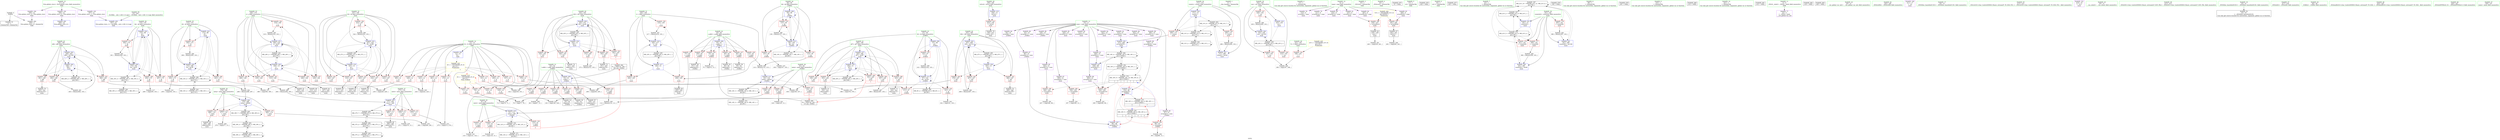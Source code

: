 digraph "SVFG" {
	label="SVFG";

	Node0x55b0929c7690 [shape=record,color=grey,label="{NodeID: 0\nNullPtr}"];
	Node0x55b0929c7690 -> Node0x55b092a01b20[style=solid];
	Node0x55b0929c7690 -> Node0x55b092a04770[style=solid];
	Node0x55b092a03f50 [shape=record,color=red,label="{NodeID: 194\n391\<--189\n\<--j96\nmain\n}"];
	Node0x55b092a03f50 -> Node0x55b092a02ca0[style=solid];
	Node0x55b092a016a0 [shape=record,color=red,label="{NodeID: 111\n229\<--12\n\<--N\nmain\n}"];
	Node0x55b092a016a0 -> Node0x55b092a12ff0[style=solid];
	Node0x55b0929e3bd0 [shape=record,color=green,label="{NodeID: 28\n159\<--160\nretval\<--retval_field_insensitive\nmain\n}"];
	Node0x55b0929e3bd0 -> Node0x55b092a07400[style=solid];
	Node0x55b0929e3bd0 -> Node0x55b092a05060[style=solid];
	Node0x55b092a129f0 [shape=record,color=grey,label="{NodeID: 305\n224 = cmp(222, 223, )\n}"];
	Node0x55b092a05610 [shape=record,color=blue,label="{NodeID: 222\n171\<--13\ncounts\<--\nmain\n}"];
	Node0x55b092a05610 -> Node0x55b092a08510[style=dashed];
	Node0x55b092a05610 -> Node0x55b092a2fab0[style=dashed];
	Node0x55b092a05610 -> Node0x55b092a395d0[style=dashed];
	Node0x55b092a070c0 [shape=record,color=red,label="{NodeID: 139\n125\<--63\n\<--newj\n_Z3dfsii\n}"];
	Node0x55b092a070c0 -> Node0x55b092a14370[style=solid];
	Node0x55b092a01df0 [shape=record,color=black,label="{NodeID: 56\n95\<--94\nidxprom12\<--\n_Z3dfsii\n}"];
	Node0x55b092a08780 [shape=record,color=red,label="{NodeID: 167\n305\<--173\n\<--di\nmain\n}"];
	Node0x55b092a08780 -> Node0x55b092a11970[style=solid];
	Node0x55b092a033f0 [shape=record,color=purple,label="{NodeID: 84\n84\<--10\narrayidx\<--num\n_Z3dfsii\n}"];
	Node0x55b0929c75a0 [shape=record,color=green,label="{NodeID: 1\n7\<--1\n__dso_handle\<--dummyObj\nGlob }"];
	Node0x55b092a04020 [shape=record,color=red,label="{NodeID: 195\n402\<--189\n\<--j96\nmain\n}"];
	Node0x55b092a04020 -> Node0x55b092a114f0[style=solid];
	Node0x55b092a01770 [shape=record,color=red,label="{NodeID: 112\n274\<--12\n\<--N\nmain\n}"];
	Node0x55b092a01770 -> Node0x55b092a13470[style=solid];
	Node0x55b0929e3ca0 [shape=record,color=green,label="{NodeID: 29\n161\<--162\nT\<--T_field_insensitive\nmain\n}"];
	Node0x55b0929e3ca0 -> Node0x55b092a074d0[style=solid];
	Node0x55b092a12b70 [shape=record,color=grey,label="{NodeID: 306\n89 = cmp(88, 13, )\n}"];
	Node0x55b092a056e0 [shape=record,color=blue,label="{NodeID: 223\n173\<--98\ndi\<--\nmain\n}"];
	Node0x55b092a056e0 -> Node0x55b092a085e0[style=dashed];
	Node0x55b092a056e0 -> Node0x55b092a086b0[style=dashed];
	Node0x55b092a056e0 -> Node0x55b092a08780[style=dashed];
	Node0x55b092a056e0 -> Node0x55b092a05bc0[style=dashed];
	Node0x55b092a056e0 -> Node0x55b092a2ffb0[style=dashed];
	Node0x55b092a07190 [shape=record,color=red,label="{NodeID: 140\n128\<--63\n\<--newj\n_Z3dfsii\n}"];
	Node0x55b092a07190 -> Node0x55b092a144f0[style=solid];
	Node0x55b092a01e80 [shape=record,color=black,label="{NodeID: 57\n148\<--147\nidxprom32\<--\n_Z3dfsii\n}"];
	Node0x55b092a215b0 [shape=record,color=black,label="{NodeID: 334\nMR_16V_5 = PHI(MR_16V_6, MR_16V_4, )\npts\{110000 \}\n|{|<s2>3|<s3>3|<s4>3|<s5>3}}"];
	Node0x55b092a215b0 -> Node0x55b092a04f90[style=dashed];
	Node0x55b092a215b0 -> Node0x55b092a215b0[style=dashed];
	Node0x55b092a215b0:s2 -> Node0x55b092a07330[style=dashed,color=red];
	Node0x55b092a215b0:s3 -> Node0x55b092a049e0[style=dashed,color=red];
	Node0x55b092a215b0:s4 -> Node0x55b092a04f90[style=dashed,color=red];
	Node0x55b092a215b0:s5 -> Node0x55b092a2dcb0[style=dashed,color=red];
	Node0x55b092a08850 [shape=record,color=red,label="{NodeID: 168\n259\<--175\n\<--dj\nmain\n}"];
	Node0x55b092a08850 -> Node0x55b092a13bf0[style=solid];
	Node0x55b092a034c0 [shape=record,color=purple,label="{NodeID: 85\n87\<--10\narrayidx7\<--num\n_Z3dfsii\n}"];
	Node0x55b092a034c0 -> Node0x55b092a07330[style=solid];
	Node0x55b0929c9b20 [shape=record,color=green,label="{NodeID: 2\n13\<--1\n\<--dummyObj\nCan only get source location for instruction, argument, global var or function.}"];
	Node0x55b092a040f0 [shape=record,color=red,label="{NodeID: 196\n238\<--237\n\<--arrayidx16\nmain\n}"];
	Node0x55b092a040f0 -> Node0x55b092a02210[style=solid];
	Node0x55b092a01840 [shape=record,color=red,label="{NodeID: 113\n281\<--12\n\<--N\nmain\n}"];
	Node0x55b092a01840 -> Node0x55b092a13a70[style=solid];
	Node0x55b0929e3d70 [shape=record,color=green,label="{NodeID: 30\n163\<--164\ncas\<--cas_field_insensitive\nmain\n}"];
	Node0x55b0929e3d70 -> Node0x55b092a075a0[style=solid];
	Node0x55b0929e3d70 -> Node0x55b092a07670[style=solid];
	Node0x55b0929e3d70 -> Node0x55b092a07740[style=solid];
	Node0x55b0929e3d70 -> Node0x55b092a05130[style=solid];
	Node0x55b0929e3d70 -> Node0x55b092a0e640[style=solid];
	Node0x55b092a12cf0 [shape=record,color=grey,label="{NodeID: 307\n72 = cmp(70, 71, )\n}"];
	Node0x55b092a057b0 [shape=record,color=blue,label="{NodeID: 224\n175\<--98\ndj\<--\nmain\n}"];
	Node0x55b092a057b0 -> Node0x55b092a08850[style=dashed];
	Node0x55b092a057b0 -> Node0x55b092a08920[style=dashed];
	Node0x55b092a057b0 -> Node0x55b092a089f0[style=dashed];
	Node0x55b092a057b0 -> Node0x55b092a057b0[style=dashed];
	Node0x55b092a057b0 -> Node0x55b092a05af0[style=dashed];
	Node0x55b092a057b0 -> Node0x55b092a304b0[style=dashed];
	Node0x55b092a07260 [shape=record,color=red,label="{NodeID: 141\n134\<--63\n\<--newj\n_Z3dfsii\n|{<s0>3}}"];
	Node0x55b092a07260:s0 -> Node0x55b092a5ba80[style=solid,color=red];
	Node0x55b092a01f10 [shape=record,color=black,label="{NodeID: 58\n151\<--150\nidxprom34\<--\n_Z3dfsii\n}"];
	Node0x55b092a08920 [shape=record,color=red,label="{NodeID: 169\n267\<--175\n\<--dj\nmain\n}"];
	Node0x55b092a08920 -> Node0x55b092a10770[style=solid];
	Node0x55b092a03590 [shape=record,color=purple,label="{NodeID: 86\n93\<--10\narrayidx11\<--num\n_Z3dfsii\n}"];
	Node0x55b0929c9bb0 [shape=record,color=green,label="{NodeID: 3\n15\<--1\n_ZSt3cin\<--dummyObj\nGlob }"];
	Node0x55b092a041c0 [shape=record,color=red,label="{NodeID: 197\n291\<--290\n\<--arrayidx40\nmain\n}"];
	Node0x55b092a041c0 -> Node0x55b092a02620[style=solid];
	Node0x55b092a01910 [shape=record,color=red,label="{NodeID: 114\n331\<--12\n\<--N\nmain\n}"];
	Node0x55b092a01910 -> Node0x55b092a14670[style=solid];
	Node0x55b0929e3e40 [shape=record,color=green,label="{NodeID: 31\n165\<--166\ni\<--i_field_insensitive\nmain\n}"];
	Node0x55b0929e3e40 -> Node0x55b092a07810[style=solid];
	Node0x55b0929e3e40 -> Node0x55b092a078e0[style=solid];
	Node0x55b0929e3e40 -> Node0x55b092a079b0[style=solid];
	Node0x55b0929e3e40 -> Node0x55b092a05200[style=solid];
	Node0x55b0929e3e40 -> Node0x55b092a052d0[style=solid];
	Node0x55b092a12e70 [shape=record,color=grey,label="{NodeID: 308\n68 = cmp(67, 13, )\n}"];
	Node0x55b092a05880 [shape=record,color=blue,label="{NodeID: 225\n177\<--264\nnewi\<--add\nmain\n}"];
	Node0x55b092a05880 -> Node0x55b092a08ac0[style=dashed];
	Node0x55b092a05880 -> Node0x55b092a08b90[style=dashed];
	Node0x55b092a05880 -> Node0x55b092a08c60[style=dashed];
	Node0x55b092a05880 -> Node0x55b092a39fd0[style=dashed];
	Node0x55b092a07330 [shape=record,color=red,label="{NodeID: 142\n88\<--87\n\<--arrayidx7\n_Z3dfsii\n}"];
	Node0x55b092a07330 -> Node0x55b092a12b70[style=solid];
	Node0x55b092a01fa0 [shape=record,color=black,label="{NodeID: 59\n209\<--208\nidxprom\<--\nmain\n}"];
	Node0x55b092a089f0 [shape=record,color=red,label="{NodeID: 170\n300\<--175\n\<--dj\nmain\n}"];
	Node0x55b092a089f0 -> Node0x55b092a11670[style=solid];
	Node0x55b092a03660 [shape=record,color=purple,label="{NodeID: 87\n96\<--10\narrayidx13\<--num\n_Z3dfsii\n}"];
	Node0x55b092a03660 -> Node0x55b092a049e0[style=solid];
	Node0x55b0929cdbe0 [shape=record,color=green,label="{NodeID: 4\n16\<--1\n_ZSt4cout\<--dummyObj\nGlob }"];
	Node0x55b092a105f0 [shape=record,color=grey,label="{NodeID: 281\n217 = Binary(216, 103, )\n}"];
	Node0x55b092a105f0 -> Node0x55b092a052d0[style=solid];
	Node0x55b092a04290 [shape=record,color=red,label="{NodeID: 198\n346\<--345\n\<--arrayidx74\nmain\n}"];
	Node0x55b092a04290 -> Node0x55b092a12270[style=solid];
	Node0x55b092a019e0 [shape=record,color=red,label="{NodeID: 115\n337\<--12\n\<--N\nmain\n}"];
	Node0x55b092a019e0 -> Node0x55b092a12570[style=solid];
	Node0x55b0929e3f10 [shape=record,color=green,label="{NodeID: 32\n167\<--168\ni6\<--i6_field_insensitive\nmain\n}"];
	Node0x55b0929e3f10 -> Node0x55b092a07a80[style=solid];
	Node0x55b0929e3f10 -> Node0x55b092a07b50[style=solid];
	Node0x55b0929e3f10 -> Node0x55b092a07c20[style=solid];
	Node0x55b0929e3f10 -> Node0x55b092a07cf0[style=solid];
	Node0x55b0929e3f10 -> Node0x55b092a07dc0[style=solid];
	Node0x55b0929e3f10 -> Node0x55b092a07e90[style=solid];
	Node0x55b0929e3f10 -> Node0x55b092a053a0[style=solid];
	Node0x55b0929e3f10 -> Node0x55b092a0dc80[style=solid];
	Node0x55b092647400 [shape=record,color=black,label="{NodeID: 475\n33 = PHI()\n}"];
	Node0x55b092a12ff0 [shape=record,color=grey,label="{NodeID: 309\n230 = cmp(228, 229, )\n}"];
	Node0x55b092a05950 [shape=record,color=blue,label="{NodeID: 226\n179\<--268\nnewj\<--add28\nmain\n}"];
	Node0x55b092a05950 -> Node0x55b092a08d30[style=dashed];
	Node0x55b092a05950 -> Node0x55b092a08e00[style=dashed];
	Node0x55b092a05950 -> Node0x55b092a08ed0[style=dashed];
	Node0x55b092a05950 -> Node0x55b092a3a4d0[style=dashed];
	Node0x55b092a07400 [shape=record,color=red,label="{NodeID: 143\n433\<--159\n\<--retval\nmain\n}"];
	Node0x55b092a07400 -> Node0x55b092a02d70[style=solid];
	Node0x55b092a02070 [shape=record,color=black,label="{NodeID: 60\n233\<--232\nidxprom13\<--\nmain\n}"];
	Node0x55b092a08ac0 [shape=record,color=red,label="{NodeID: 171\n270\<--177\n\<--newi\nmain\n}"];
	Node0x55b092a08ac0 -> Node0x55b092a13ef0[style=solid];
	Node0x55b092a03730 [shape=record,color=purple,label="{NodeID: 88\n149\<--10\narrayidx33\<--num\n_Z3dfsii\n}"];
	Node0x55b0929cdc70 [shape=record,color=green,label="{NodeID: 5\n17\<--1\n.str\<--dummyObj\nGlob }"];
	Node0x55b092a10770 [shape=record,color=grey,label="{NodeID: 282\n268 = Binary(266, 267, )\n}"];
	Node0x55b092a10770 -> Node0x55b092a05950[style=solid];
	Node0x55b092a04360 [shape=record,color=red,label="{NodeID: 199\n356\<--355\n\<--arrayidx81\nmain\n}"];
	Node0x55b092a04360 -> Node0x55b092a14070[style=solid];
	Node0x55b092a05e10 [shape=record,color=red,label="{NodeID: 116\n379\<--12\n\<--N\nmain\n}"];
	Node0x55b092a05e10 -> Node0x55b092a13770[style=solid];
	Node0x55b0929e3fe0 [shape=record,color=green,label="{NodeID: 33\n169\<--170\nj\<--j_field_insensitive\nmain\n}"];
	Node0x55b0929e3fe0 -> Node0x55b092a07f60[style=solid];
	Node0x55b0929e3fe0 -> Node0x55b092a08030[style=solid];
	Node0x55b0929e3fe0 -> Node0x55b092a08100[style=solid];
	Node0x55b0929e3fe0 -> Node0x55b092a081d0[style=solid];
	Node0x55b0929e3fe0 -> Node0x55b092a082a0[style=solid];
	Node0x55b0929e3fe0 -> Node0x55b092a08370[style=solid];
	Node0x55b0929e3fe0 -> Node0x55b092a05470[style=solid];
	Node0x55b0929e3fe0 -> Node0x55b092a0dbf0[style=solid];
	Node0x55b092a5b000 [shape=record,color=black,label="{NodeID: 476\n422 = PHI()\n}"];
	Node0x55b092a13170 [shape=record,color=grey,label="{NodeID: 310\n79 = cmp(77, 78, )\n}"];
	Node0x55b092a05a20 [shape=record,color=blue,label="{NodeID: 227\n171\<--296\ncounts\<--inc44\nmain\n}"];
	Node0x55b092a05a20 -> Node0x55b092a395d0[style=dashed];
	Node0x55b092a074d0 [shape=record,color=red,label="{NodeID: 144\n198\<--161\n\<--T\nmain\n}"];
	Node0x55b092a074d0 -> Node0x55b092a14c70[style=solid];
	Node0x55b092a02140 [shape=record,color=black,label="{NodeID: 61\n236\<--235\nidxprom15\<--\nmain\n}"];
	Node0x55b092a231c0 [shape=record,color=black,label="{NodeID: 338\nMR_23V_3 = PHI(MR_23V_4, MR_23V_2, )\npts\{164 \}\n}"];
	Node0x55b092a231c0 -> Node0x55b092a075a0[style=dashed];
	Node0x55b092a231c0 -> Node0x55b092a07670[style=dashed];
	Node0x55b092a231c0 -> Node0x55b092a07740[style=dashed];
	Node0x55b092a231c0 -> Node0x55b092a0e640[style=dashed];
	Node0x55b092a08b90 [shape=record,color=red,label="{NodeID: 172\n273\<--177\n\<--newi\nmain\n}"];
	Node0x55b092a08b90 -> Node0x55b092a13470[style=solid];
	Node0x55b092a03800 [shape=record,color=purple,label="{NodeID: 89\n152\<--10\narrayidx35\<--num\n_Z3dfsii\n}"];
	Node0x55b092a03800 -> Node0x55b092a04f90[style=solid];
	Node0x55b0929cdd00 [shape=record,color=green,label="{NodeID: 6\n19\<--1\n.str.1\<--dummyObj\nGlob }"];
	Node0x55b092a108f0 [shape=record,color=grey,label="{NodeID: 283\n319 = Binary(318, 103, )\n}"];
	Node0x55b092a108f0 -> Node0x55b092a0dbf0[style=solid];
	Node0x55b092a04430 [shape=record,color=red,label="{NodeID: 200\n394\<--393\n\<--arrayidx103\nmain\n}"];
	Node0x55b092a04430 -> Node0x55b092a147f0[style=solid];
	Node0x55b092a05ee0 [shape=record,color=red,label="{NodeID: 117\n385\<--12\n\<--N\nmain\n}"];
	Node0x55b092a05ee0 -> Node0x55b092a135f0[style=solid];
	Node0x55b0929e40b0 [shape=record,color=green,label="{NodeID: 34\n171\<--172\ncounts\<--counts_field_insensitive\nmain\n}"];
	Node0x55b0929e40b0 -> Node0x55b092a08440[style=solid];
	Node0x55b0929e40b0 -> Node0x55b092a08510[style=solid];
	Node0x55b0929e40b0 -> Node0x55b092a05610[style=solid];
	Node0x55b0929e40b0 -> Node0x55b092a05a20[style=solid];
	Node0x55b092a5b160 [shape=record,color=black,label="{NodeID: 477\n423 = PHI()\n}"];
	Node0x55b092a132f0 [shape=record,color=grey,label="{NodeID: 311\n75 = cmp(74, 13, )\n}"];
	Node0x55b092a05af0 [shape=record,color=blue,label="{NodeID: 228\n175\<--301\ndj\<--inc47\nmain\n}"];
	Node0x55b092a05af0 -> Node0x55b092a08850[style=dashed];
	Node0x55b092a05af0 -> Node0x55b092a08920[style=dashed];
	Node0x55b092a05af0 -> Node0x55b092a089f0[style=dashed];
	Node0x55b092a05af0 -> Node0x55b092a057b0[style=dashed];
	Node0x55b092a05af0 -> Node0x55b092a05af0[style=dashed];
	Node0x55b092a05af0 -> Node0x55b092a304b0[style=dashed];
	Node0x55b092a075a0 [shape=record,color=red,label="{NodeID: 145\n197\<--163\n\<--cas\nmain\n}"];
	Node0x55b092a075a0 -> Node0x55b092a14c70[style=solid];
	Node0x55b092a02210 [shape=record,color=black,label="{NodeID: 62\n239\<--238\nconv\<--\nmain\n}"];
	Node0x55b092a02210 -> Node0x55b092a123f0[style=solid];
	Node0x55b092a232b0 [shape=record,color=black,label="{NodeID: 339\nMR_25V_2 = PHI(MR_25V_4, MR_25V_1, )\npts\{166 \}\n}"];
	Node0x55b092a232b0 -> Node0x55b092a05200[style=dashed];
	Node0x55b092a08c60 [shape=record,color=red,label="{NodeID: 173\n285\<--177\n\<--newi\nmain\n}"];
	Node0x55b092a08c60 -> Node0x55b092a02480[style=solid];
	Node0x55b092a038d0 [shape=record,color=purple,label="{NodeID: 90\n245\<--10\narrayidx19\<--num\nmain\n}"];
	Node0x55b0929c94e0 [shape=record,color=green,label="{NodeID: 7\n22\<--1\n\<--dummyObj\nCan only get source location for instruction, argument, global var or function.}"];
	Node0x55b092a2beb0 [shape=record,color=black,label="{NodeID: 367\nMR_41V_10 = PHI(MR_41V_12, MR_41V_9, )\npts\{182 \}\n}"];
	Node0x55b092a2beb0 -> Node0x55b092a09070[style=dashed];
	Node0x55b092a2beb0 -> Node0x55b092a09140[style=dashed];
	Node0x55b092a2beb0 -> Node0x55b092a0e3d0[style=dashed];
	Node0x55b092a2beb0 -> Node0x55b092a25ab0[style=dashed];
	Node0x55b092a2beb0 -> Node0x55b092a2beb0[style=dashed];
	Node0x55b092a10a70 [shape=record,color=grey,label="{NodeID: 284\n360 = Binary(359, 103, )\n}"];
	Node0x55b092a10a70 -> Node0x55b092a0dfc0[style=solid];
	Node0x55b092a04500 [shape=record,color=blue,label="{NodeID: 201\n12\<--13\nN\<--\nGlob }"];
	Node0x55b092a04500 -> Node0x55b092a3e810[style=dashed];
	Node0x55b092a05fb0 [shape=record,color=red,label="{NodeID: 118\n67\<--53\n\<--i.addr\n_Z3dfsii\n}"];
	Node0x55b092a05fb0 -> Node0x55b092a12e70[style=solid];
	Node0x55b0929e4180 [shape=record,color=green,label="{NodeID: 35\n173\<--174\ndi\<--di_field_insensitive\nmain\n}"];
	Node0x55b0929e4180 -> Node0x55b092a085e0[style=solid];
	Node0x55b0929e4180 -> Node0x55b092a086b0[style=solid];
	Node0x55b0929e4180 -> Node0x55b092a08780[style=solid];
	Node0x55b0929e4180 -> Node0x55b092a056e0[style=solid];
	Node0x55b0929e4180 -> Node0x55b092a05bc0[style=solid];
	Node0x55b092a5b230 [shape=record,color=black,label="{NodeID: 478\n192 = PHI()\n}"];
	Node0x55b092a13470 [shape=record,color=grey,label="{NodeID: 312\n275 = cmp(273, 274, )\n}"];
	Node0x55b092a05bc0 [shape=record,color=blue,label="{NodeID: 229\n173\<--306\ndi\<--inc50\nmain\n}"];
	Node0x55b092a05bc0 -> Node0x55b092a085e0[style=dashed];
	Node0x55b092a05bc0 -> Node0x55b092a086b0[style=dashed];
	Node0x55b092a05bc0 -> Node0x55b092a08780[style=dashed];
	Node0x55b092a05bc0 -> Node0x55b092a05bc0[style=dashed];
	Node0x55b092a05bc0 -> Node0x55b092a2ffb0[style=dashed];
	Node0x55b092a07670 [shape=record,color=red,label="{NodeID: 146\n415\<--163\n\<--cas\nmain\n}"];
	Node0x55b092a022e0 [shape=record,color=black,label="{NodeID: 63\n244\<--243\nidxprom18\<--\nmain\n}"];
	Node0x55b092a3e810 [shape=record,color=yellow,style=double,label="{NodeID: 423\n2V_1 = ENCHI(MR_2V_0)\npts\{14 \}\nFun[main]|{|<s9>7}}"];
	Node0x55b092a3e810 -> Node0x55b092a01500[style=dashed];
	Node0x55b092a3e810 -> Node0x55b092a015d0[style=dashed];
	Node0x55b092a3e810 -> Node0x55b092a016a0[style=dashed];
	Node0x55b092a3e810 -> Node0x55b092a01770[style=dashed];
	Node0x55b092a3e810 -> Node0x55b092a01840[style=dashed];
	Node0x55b092a3e810 -> Node0x55b092a01910[style=dashed];
	Node0x55b092a3e810 -> Node0x55b092a019e0[style=dashed];
	Node0x55b092a3e810 -> Node0x55b092a05e10[style=dashed];
	Node0x55b092a3e810 -> Node0x55b092a05ee0[style=dashed];
	Node0x55b092a3e810:s9 -> Node0x55b092a3d6d0[style=dashed,color=red];
	Node0x55b092a237b0 [shape=record,color=black,label="{NodeID: 340\nMR_27V_2 = PHI(MR_27V_4, MR_27V_1, )\npts\{168 \}\n}"];
	Node0x55b092a237b0 -> Node0x55b092a053a0[style=dashed];
	Node0x55b092a08d30 [shape=record,color=red,label="{NodeID: 174\n277\<--179\n\<--newj\nmain\n}"];
	Node0x55b092a08d30 -> Node0x55b092a12870[style=solid];
	Node0x55b092a039a0 [shape=record,color=purple,label="{NodeID: 91\n248\<--10\narrayidx21\<--num\nmain\n}"];
	Node0x55b092a039a0 -> Node0x55b092a05540[style=solid];
	Node0x55b0929c9570 [shape=record,color=green,label="{NodeID: 8\n98\<--1\n\<--dummyObj\nCan only get source location for instruction, argument, global var or function.}"];
	Node0x55b092a10bf0 [shape=record,color=grey,label="{NodeID: 285\n373 = Binary(372, 103, )\n}"];
	Node0x55b092a10bf0 -> Node0x55b092a0e160[style=solid];
	Node0x55b092a045d0 [shape=record,color=blue,label="{NodeID: 202\n456\<--22\nllvm.global_ctors_0\<--\nGlob }"];
	Node0x55b092a06080 [shape=record,color=red,label="{NodeID: 119\n70\<--53\n\<--i.addr\n_Z3dfsii\n}"];
	Node0x55b092a06080 -> Node0x55b092a12cf0[style=solid];
	Node0x55b0929e4250 [shape=record,color=green,label="{NodeID: 36\n175\<--176\ndj\<--dj_field_insensitive\nmain\n}"];
	Node0x55b0929e4250 -> Node0x55b092a08850[style=solid];
	Node0x55b0929e4250 -> Node0x55b092a08920[style=solid];
	Node0x55b0929e4250 -> Node0x55b092a089f0[style=solid];
	Node0x55b0929e4250 -> Node0x55b092a057b0[style=solid];
	Node0x55b0929e4250 -> Node0x55b092a05af0[style=solid];
	Node0x55b092a5b300 [shape=record,color=black,label="{NodeID: 479\n201 = PHI()\n}"];
	Node0x55b092a135f0 [shape=record,color=grey,label="{NodeID: 313\n386 = cmp(384, 385, )\n}"];
	Node0x55b092a05c90 [shape=record,color=blue,label="{NodeID: 230\n315\<--309\narrayidx55\<--\nmain\n}"];
	Node0x55b092a05c90 -> Node0x55b092a09fe0[style=dashed];
	Node0x55b092a07740 [shape=record,color=red,label="{NodeID: 147\n429\<--163\n\<--cas\nmain\n}"];
	Node0x55b092a07740 -> Node0x55b092a11070[style=solid];
	Node0x55b092a023b0 [shape=record,color=black,label="{NodeID: 64\n247\<--246\nidxprom20\<--\nmain\n}"];
	Node0x55b092a23cb0 [shape=record,color=black,label="{NodeID: 341\nMR_29V_2 = PHI(MR_29V_3, MR_29V_1, )\npts\{170 \}\n}"];
	Node0x55b092a23cb0 -> Node0x55b092a05470[style=dashed];
	Node0x55b092a23cb0 -> Node0x55b092a23cb0[style=dashed];
	Node0x55b092a08e00 [shape=record,color=red,label="{NodeID: 175\n280\<--179\n\<--newj\nmain\n}"];
	Node0x55b092a08e00 -> Node0x55b092a13a70[style=solid];
	Node0x55b092a03a70 [shape=record,color=purple,label="{NodeID: 92\n312\<--10\narrayidx53\<--num\nmain\n}"];
	Node0x55b0929c9600 [shape=record,color=green,label="{NodeID: 9\n103\<--1\n\<--dummyObj\nCan only get source location for instruction, argument, global var or function.}"];
	Node0x55b092a2c8b0 [shape=record,color=black,label="{NodeID: 369\nMR_8V_2 = PHI(MR_8V_6, MR_8V_1, )\npts\{58 \}\n}"];
	Node0x55b092a10d70 [shape=record,color=grey,label="{NodeID: 286\n324 = Binary(323, 103, )\n}"];
	Node0x55b092a10d70 -> Node0x55b092a0dc80[style=solid];
	Node0x55b092a046a0 [shape=record,color=blue,label="{NodeID: 203\n457\<--23\nllvm.global_ctors_1\<--_GLOBAL__sub_I_LXZ_0_0.cpp\nGlob }"];
	Node0x55b092a06150 [shape=record,color=red,label="{NodeID: 120\n82\<--53\n\<--i.addr\n_Z3dfsii\n}"];
	Node0x55b092a06150 -> Node0x55b092a01c40[style=solid];
	Node0x55b0929e4320 [shape=record,color=green,label="{NodeID: 37\n177\<--178\nnewi\<--newi_field_insensitive\nmain\n}"];
	Node0x55b0929e4320 -> Node0x55b092a08ac0[style=solid];
	Node0x55b0929e4320 -> Node0x55b092a08b90[style=solid];
	Node0x55b0929e4320 -> Node0x55b092a08c60[style=solid];
	Node0x55b0929e4320 -> Node0x55b092a05880[style=solid];
	Node0x55b092a5b400 [shape=record,color=black,label="{NodeID: 480\n212 = PHI()\n}"];
	Node0x55b092a13770 [shape=record,color=grey,label="{NodeID: 314\n380 = cmp(378, 379, )\n}"];
	Node0x55b092a0dbf0 [shape=record,color=blue,label="{NodeID: 231\n169\<--319\nj\<--inc57\nmain\n}"];
	Node0x55b092a0dbf0 -> Node0x55b092a07f60[style=dashed];
	Node0x55b092a0dbf0 -> Node0x55b092a08030[style=dashed];
	Node0x55b092a0dbf0 -> Node0x55b092a08100[style=dashed];
	Node0x55b092a0dbf0 -> Node0x55b092a081d0[style=dashed];
	Node0x55b092a0dbf0 -> Node0x55b092a082a0[style=dashed];
	Node0x55b092a0dbf0 -> Node0x55b092a08370[style=dashed];
	Node0x55b092a0dbf0 -> Node0x55b092a05470[style=dashed];
	Node0x55b092a0dbf0 -> Node0x55b092a0dbf0[style=dashed];
	Node0x55b092a0dbf0 -> Node0x55b092a23cb0[style=dashed];
	Node0x55b092a07810 [shape=record,color=red,label="{NodeID: 148\n204\<--165\n\<--i\nmain\n}"];
	Node0x55b092a07810 -> Node0x55b092a14df0[style=solid];
	Node0x55b092a02480 [shape=record,color=black,label="{NodeID: 65\n286\<--285\nidxprom37\<--\nmain\n}"];
	Node0x55b092a3ea00 [shape=record,color=yellow,style=double,label="{NodeID: 425\n21V_1 = ENCHI(MR_21V_0)\npts\{162 \}\nFun[main]}"];
	Node0x55b092a3ea00 -> Node0x55b092a074d0[style=dashed];
	Node0x55b092a241b0 [shape=record,color=black,label="{NodeID: 342\nMR_31V_2 = PHI(MR_31V_3, MR_31V_1, )\npts\{172 \}\n}"];
	Node0x55b092a241b0 -> Node0x55b092a241b0[style=dashed];
	Node0x55b092a241b0 -> Node0x55b092a2fab0[style=dashed];
	Node0x55b092a08ed0 [shape=record,color=red,label="{NodeID: 176\n288\<--179\n\<--newj\nmain\n}"];
	Node0x55b092a08ed0 -> Node0x55b092a02550[style=solid];
	Node0x55b092a03b40 [shape=record,color=purple,label="{NodeID: 93\n315\<--10\narrayidx55\<--num\nmain\n}"];
	Node0x55b092a03b40 -> Node0x55b092a05c90[style=solid];
	Node0x55b0929cd940 [shape=record,color=green,label="{NodeID: 10\n241\<--1\n\<--dummyObj\nCan only get source location for instruction, argument, global var or function.}"];
	Node0x55b092a2cdb0 [shape=record,color=black,label="{NodeID: 370\nMR_10V_2 = PHI(MR_10V_7, MR_10V_1, )\npts\{60 \}\n}"];
	Node0x55b092a10ef0 [shape=record,color=grey,label="{NodeID: 287\n368 = Binary(367, 103, )\n}"];
	Node0x55b092a10ef0 -> Node0x55b092a0e090[style=solid];
	Node0x55b092a04770 [shape=record,color=blue, style = dotted,label="{NodeID: 204\n458\<--3\nllvm.global_ctors_2\<--dummyVal\nGlob }"];
	Node0x55b092a06220 [shape=record,color=red,label="{NodeID: 121\n91\<--53\n\<--i.addr\n_Z3dfsii\n}"];
	Node0x55b092a06220 -> Node0x55b092a01d60[style=solid];
	Node0x55b0929e43f0 [shape=record,color=green,label="{NodeID: 38\n179\<--180\nnewj\<--newj_field_insensitive\nmain\n}"];
	Node0x55b0929e43f0 -> Node0x55b092a08d30[style=solid];
	Node0x55b0929e43f0 -> Node0x55b092a08e00[style=solid];
	Node0x55b0929e43f0 -> Node0x55b092a08ed0[style=solid];
	Node0x55b0929e43f0 -> Node0x55b092a05950[style=solid];
	Node0x55b092a5b500 [shape=record,color=black,label="{NodeID: 481\n412 = PHI()\n}"];
	Node0x55b092a138f0 [shape=record,color=grey,label="{NodeID: 315\n108 = cmp(107, 103, )\n}"];
	Node0x55b092a0dc80 [shape=record,color=blue,label="{NodeID: 232\n167\<--324\ni6\<--inc60\nmain\n}"];
	Node0x55b092a0dc80 -> Node0x55b092a07a80[style=dashed];
	Node0x55b092a0dc80 -> Node0x55b092a07b50[style=dashed];
	Node0x55b092a0dc80 -> Node0x55b092a07c20[style=dashed];
	Node0x55b092a0dc80 -> Node0x55b092a07cf0[style=dashed];
	Node0x55b092a0dc80 -> Node0x55b092a07dc0[style=dashed];
	Node0x55b092a0dc80 -> Node0x55b092a07e90[style=dashed];
	Node0x55b092a0dc80 -> Node0x55b092a0dc80[style=dashed];
	Node0x55b092a0dc80 -> Node0x55b092a237b0[style=dashed];
	Node0x55b092a078e0 [shape=record,color=red,label="{NodeID: 149\n208\<--165\n\<--i\nmain\n}"];
	Node0x55b092a078e0 -> Node0x55b092a01fa0[style=solid];
	Node0x55b092a02550 [shape=record,color=black,label="{NodeID: 66\n289\<--288\nidxprom39\<--\nmain\n}"];
	Node0x55b092a246b0 [shape=record,color=black,label="{NodeID: 343\nMR_33V_2 = PHI(MR_33V_3, MR_33V_1, )\npts\{174 \}\n}"];
	Node0x55b092a246b0 -> Node0x55b092a246b0[style=dashed];
	Node0x55b092a246b0 -> Node0x55b092a2ffb0[style=dashed];
	Node0x55b092a08fa0 [shape=record,color=red,label="{NodeID: 177\n359\<--181\n\<--counts62\nmain\n}"];
	Node0x55b092a08fa0 -> Node0x55b092a10a70[style=solid];
	Node0x55b092a03c10 [shape=record,color=purple,label="{NodeID: 94\n342\<--10\narrayidx72\<--num\nmain\n}"];
	Node0x55b0929cd9d0 [shape=record,color=green,label="{NodeID: 11\n4\<--6\n_ZStL8__ioinit\<--_ZStL8__ioinit_field_insensitive\nGlob }"];
	Node0x55b0929cd9d0 -> Node0x55b092a02e40[style=solid];
	Node0x55b092a2d2b0 [shape=record,color=black,label="{NodeID: 371\nMR_12V_2 = PHI(MR_12V_6, MR_12V_1, )\npts\{62 \}\n}"];
	Node0x55b092a11070 [shape=record,color=grey,label="{NodeID: 288\n430 = Binary(429, 103, )\n}"];
	Node0x55b092a11070 -> Node0x55b092a0e640[style=solid];
	Node0x55b092a04840 [shape=record,color=blue,label="{NodeID: 205\n53\<--51\ni.addr\<--i\n_Z3dfsii\n}"];
	Node0x55b092a04840 -> Node0x55b092a05fb0[style=dashed];
	Node0x55b092a04840 -> Node0x55b092a06080[style=dashed];
	Node0x55b092a04840 -> Node0x55b092a06150[style=dashed];
	Node0x55b092a04840 -> Node0x55b092a06220[style=dashed];
	Node0x55b092a04840 -> Node0x55b092a062f0[style=dashed];
	Node0x55b092a04840 -> Node0x55b092a063c0[style=dashed];
	Node0x55b092a062f0 [shape=record,color=red,label="{NodeID: 122\n110\<--53\n\<--i.addr\n_Z3dfsii\n}"];
	Node0x55b092a062f0 -> Node0x55b092a11af0[style=solid];
	Node0x55b0929e44c0 [shape=record,color=green,label="{NodeID: 39\n181\<--182\ncounts62\<--counts62_field_insensitive\nmain\n}"];
	Node0x55b0929e44c0 -> Node0x55b092a08fa0[style=solid];
	Node0x55b0929e44c0 -> Node0x55b092a09070[style=solid];
	Node0x55b0929e44c0 -> Node0x55b092a09140[style=solid];
	Node0x55b0929e44c0 -> Node0x55b092a0dd50[style=solid];
	Node0x55b0929e44c0 -> Node0x55b092a0dfc0[style=solid];
	Node0x55b0929e44c0 -> Node0x55b092a0e3d0[style=solid];
	Node0x55b092a5b660 [shape=record,color=black,label="{NodeID: 482\n416 = PHI()\n}"];
	Node0x55b092a13a70 [shape=record,color=grey,label="{NodeID: 316\n282 = cmp(280, 281, )\n}"];
	Node0x55b092a0dd50 [shape=record,color=blue,label="{NodeID: 233\n181\<--13\ncounts62\<--\nmain\n}"];
	Node0x55b092a0dd50 -> Node0x55b092a09140[style=dashed];
	Node0x55b092a0dd50 -> Node0x55b092a25ab0[style=dashed];
	Node0x55b092a0dd50 -> Node0x55b092a2beb0[style=dashed];
	Node0x55b092a0dd50 -> Node0x55b092a2e1b0[style=dashed];
	Node0x55b092a079b0 [shape=record,color=red,label="{NodeID: 150\n216\<--165\n\<--i\nmain\n}"];
	Node0x55b092a079b0 -> Node0x55b092a105f0[style=solid];
	Node0x55b092a02620 [shape=record,color=black,label="{NodeID: 67\n292\<--291\nconv41\<--\nmain\n}"];
	Node0x55b092a02620 -> Node0x55b092a14970[style=solid];
	Node0x55b092a24bb0 [shape=record,color=black,label="{NodeID: 344\nMR_35V_2 = PHI(MR_35V_3, MR_35V_1, )\npts\{176 \}\n}"];
	Node0x55b092a24bb0 -> Node0x55b092a24bb0[style=dashed];
	Node0x55b092a24bb0 -> Node0x55b092a304b0[style=dashed];
	Node0x55b092a09070 [shape=record,color=red,label="{NodeID: 178\n397\<--181\n\<--counts62\nmain\n}"];
	Node0x55b092a09070 -> Node0x55b092a117f0[style=solid];
	Node0x55b092a03ce0 [shape=record,color=purple,label="{NodeID: 95\n345\<--10\narrayidx74\<--num\nmain\n}"];
	Node0x55b092a03ce0 -> Node0x55b092a04290[style=solid];
	Node0x55b0929cdaa0 [shape=record,color=green,label="{NodeID: 12\n8\<--9\nmap\<--map_field_insensitive\nGlob }"];
	Node0x55b0929cdaa0 -> Node0x55b092a02f10[style=solid];
	Node0x55b0929cdaa0 -> Node0x55b092a02fe0[style=solid];
	Node0x55b0929cdaa0 -> Node0x55b092a030b0[style=solid];
	Node0x55b0929cdaa0 -> Node0x55b092a03180[style=solid];
	Node0x55b0929cdaa0 -> Node0x55b092a03250[style=solid];
	Node0x55b0929cdaa0 -> Node0x55b092a03320[style=solid];
	Node0x55b092a2d7b0 [shape=record,color=black,label="{NodeID: 372\nMR_14V_2 = PHI(MR_14V_6, MR_14V_1, )\npts\{64 \}\n}"];
	Node0x55b092a111f0 [shape=record,color=grey,label="{NodeID: 289\n264 = Binary(262, 263, )\n}"];
	Node0x55b092a111f0 -> Node0x55b092a05880[style=solid];
	Node0x55b092a04910 [shape=record,color=blue,label="{NodeID: 206\n55\<--52\nj.addr\<--j\n_Z3dfsii\n}"];
	Node0x55b092a04910 -> Node0x55b092a06490[style=dashed];
	Node0x55b092a04910 -> Node0x55b092a06560[style=dashed];
	Node0x55b092a04910 -> Node0x55b092a06630[style=dashed];
	Node0x55b092a04910 -> Node0x55b092a06700[style=dashed];
	Node0x55b092a04910 -> Node0x55b092a067d0[style=dashed];
	Node0x55b092a04910 -> Node0x55b092a068a0[style=dashed];
	Node0x55b092a063c0 [shape=record,color=red,label="{NodeID: 123\n147\<--53\n\<--i.addr\n_Z3dfsii\n}"];
	Node0x55b092a063c0 -> Node0x55b092a01e80[style=solid];
	Node0x55b0929e4590 [shape=record,color=green,label="{NodeID: 40\n183\<--184\ni63\<--i63_field_insensitive\nmain\n}"];
	Node0x55b0929e4590 -> Node0x55b092a09210[style=solid];
	Node0x55b0929e4590 -> Node0x55b092a092e0[style=solid];
	Node0x55b0929e4590 -> Node0x55b092a093b0[style=solid];
	Node0x55b0929e4590 -> Node0x55b092a09480[style=solid];
	Node0x55b0929e4590 -> Node0x55b092a09550[style=solid];
	Node0x55b0929e4590 -> Node0x55b092a0de20[style=solid];
	Node0x55b0929e4590 -> Node0x55b092a0e160[style=solid];
	Node0x55b092a5b760 [shape=record,color=black,label="{NodeID: 483\n420 = PHI()\n}"];
	Node0x55b092a13bf0 [shape=record,color=grey,label="{NodeID: 317\n260 = cmp(259, 103, )\n}"];
	Node0x55b092a0de20 [shape=record,color=blue,label="{NodeID: 234\n183\<--13\ni63\<--\nmain\n}"];
	Node0x55b092a0de20 -> Node0x55b092a09210[style=dashed];
	Node0x55b092a0de20 -> Node0x55b092a092e0[style=dashed];
	Node0x55b092a0de20 -> Node0x55b092a093b0[style=dashed];
	Node0x55b092a0de20 -> Node0x55b092a09480[style=dashed];
	Node0x55b092a0de20 -> Node0x55b092a09550[style=dashed];
	Node0x55b092a0de20 -> Node0x55b092a0e160[style=dashed];
	Node0x55b092a0de20 -> Node0x55b092a25fb0[style=dashed];
	Node0x55b092a07a80 [shape=record,color=red,label="{NodeID: 151\n222\<--167\n\<--i6\nmain\n}"];
	Node0x55b092a07a80 -> Node0x55b092a129f0[style=solid];
	Node0x55b092a026f0 [shape=record,color=black,label="{NodeID: 68\n311\<--310\nidxprom52\<--\nmain\n}"];
	Node0x55b092a250b0 [shape=record,color=black,label="{NodeID: 345\nMR_37V_2 = PHI(MR_37V_3, MR_37V_1, )\npts\{178 \}\n}"];
	Node0x55b092a250b0 -> Node0x55b092a250b0[style=dashed];
	Node0x55b092a250b0 -> Node0x55b092a309b0[style=dashed];
	Node0x55b092a09140 [shape=record,color=red,label="{NodeID: 179\n421\<--181\n\<--counts62\nmain\n}"];
	Node0x55b092a00a70 [shape=record,color=purple,label="{NodeID: 96\n352\<--10\narrayidx79\<--num\nmain\n}"];
	Node0x55b0929c9730 [shape=record,color=green,label="{NodeID: 13\n10\<--11\nnum\<--num_field_insensitive\nGlob }"];
	Node0x55b0929c9730 -> Node0x55b092a033f0[style=solid];
	Node0x55b0929c9730 -> Node0x55b092a034c0[style=solid];
	Node0x55b0929c9730 -> Node0x55b092a03590[style=solid];
	Node0x55b0929c9730 -> Node0x55b092a03660[style=solid];
	Node0x55b0929c9730 -> Node0x55b092a03730[style=solid];
	Node0x55b0929c9730 -> Node0x55b092a03800[style=solid];
	Node0x55b0929c9730 -> Node0x55b092a038d0[style=solid];
	Node0x55b0929c9730 -> Node0x55b092a039a0[style=solid];
	Node0x55b0929c9730 -> Node0x55b092a03a70[style=solid];
	Node0x55b0929c9730 -> Node0x55b092a03b40[style=solid];
	Node0x55b0929c9730 -> Node0x55b092a03c10[style=solid];
	Node0x55b0929c9730 -> Node0x55b092a03ce0[style=solid];
	Node0x55b0929c9730 -> Node0x55b092a00a70[style=solid];
	Node0x55b0929c9730 -> Node0x55b092a00b40[style=solid];
	Node0x55b0929c9730 -> Node0x55b092a00c10[style=solid];
	Node0x55b0929c9730 -> Node0x55b092a00ce0[style=solid];
	Node0x55b092a2dcb0 [shape=record,color=black,label="{NodeID: 373\nMR_16V_2 = PHI(MR_16V_9, MR_16V_1, )\npts\{110000 \}\n|{<s0>3|<s1>7}}"];
	Node0x55b092a2dcb0:s0 -> Node0x55b092a215b0[style=dashed,color=blue];
	Node0x55b092a2dcb0:s1 -> Node0x55b092a2ebb0[style=dashed,color=blue];
	Node0x55b092a11370 [shape=record,color=grey,label="{NodeID: 290\n408 = Binary(407, 103, )\n}"];
	Node0x55b092a11370 -> Node0x55b092a0e570[style=solid];
	Node0x55b092a049e0 [shape=record,color=blue,label="{NodeID: 207\n96\<--98\narrayidx13\<--\n_Z3dfsii\n}"];
	Node0x55b092a049e0 -> Node0x55b092a04f90[style=dashed];
	Node0x55b092a049e0 -> Node0x55b092a215b0[style=dashed];
	Node0x55b092a06490 [shape=record,color=red,label="{NodeID: 124\n74\<--55\n\<--j.addr\n_Z3dfsii\n}"];
	Node0x55b092a06490 -> Node0x55b092a132f0[style=solid];
	Node0x55b0929e4660 [shape=record,color=green,label="{NodeID: 41\n185\<--186\nj67\<--j67_field_insensitive\nmain\n}"];
	Node0x55b0929e4660 -> Node0x55b092a09620[style=solid];
	Node0x55b0929e4660 -> Node0x55b092a096f0[style=solid];
	Node0x55b0929e4660 -> Node0x55b092a097c0[style=solid];
	Node0x55b0929e4660 -> Node0x55b092a09890[style=solid];
	Node0x55b0929e4660 -> Node0x55b092a09960[style=solid];
	Node0x55b0929e4660 -> Node0x55b092a0def0[style=solid];
	Node0x55b0929e4660 -> Node0x55b092a0e090[style=solid];
	Node0x55b092a5b860 [shape=record,color=black,label="{NodeID: 484\n51 = PHI(133, 362, )\n0th arg _Z3dfsii }"];
	Node0x55b092a5b860 -> Node0x55b092a04840[style=solid];
	Node0x55b092a13d70 [shape=record,color=grey,label="{NodeID: 318\n255 = cmp(254, 103, )\n}"];
	Node0x55b092a0def0 [shape=record,color=blue,label="{NodeID: 235\n185\<--13\nj67\<--\nmain\n}"];
	Node0x55b092a0def0 -> Node0x55b092a09620[style=dashed];
	Node0x55b092a0def0 -> Node0x55b092a096f0[style=dashed];
	Node0x55b092a0def0 -> Node0x55b092a097c0[style=dashed];
	Node0x55b092a0def0 -> Node0x55b092a09890[style=dashed];
	Node0x55b092a0def0 -> Node0x55b092a09960[style=dashed];
	Node0x55b092a0def0 -> Node0x55b092a0def0[style=dashed];
	Node0x55b092a0def0 -> Node0x55b092a0e090[style=dashed];
	Node0x55b092a0def0 -> Node0x55b092a264b0[style=dashed];
	Node0x55b092a07b50 [shape=record,color=red,label="{NodeID: 152\n232\<--167\n\<--i6\nmain\n}"];
	Node0x55b092a07b50 -> Node0x55b092a02070[style=solid];
	Node0x55b092a027c0 [shape=record,color=black,label="{NodeID: 69\n314\<--313\nidxprom54\<--\nmain\n}"];
	Node0x55b092a255b0 [shape=record,color=black,label="{NodeID: 346\nMR_39V_2 = PHI(MR_39V_3, MR_39V_1, )\npts\{180 \}\n}"];
	Node0x55b092a255b0 -> Node0x55b092a255b0[style=dashed];
	Node0x55b092a255b0 -> Node0x55b092a30eb0[style=dashed];
	Node0x55b092a09210 [shape=record,color=red,label="{NodeID: 180\n330\<--183\n\<--i63\nmain\n}"];
	Node0x55b092a09210 -> Node0x55b092a14670[style=solid];
	Node0x55b092a00b40 [shape=record,color=purple,label="{NodeID: 97\n355\<--10\narrayidx81\<--num\nmain\n}"];
	Node0x55b092a00b40 -> Node0x55b092a04360[style=solid];
	Node0x55b0929c9800 [shape=record,color=green,label="{NodeID: 14\n12\<--14\nN\<--N_field_insensitive\nGlob }"];
	Node0x55b0929c9800 -> Node0x55b092a011c0[style=solid];
	Node0x55b0929c9800 -> Node0x55b092a01290[style=solid];
	Node0x55b0929c9800 -> Node0x55b092a01360[style=solid];
	Node0x55b0929c9800 -> Node0x55b092a01430[style=solid];
	Node0x55b0929c9800 -> Node0x55b092a01500[style=solid];
	Node0x55b0929c9800 -> Node0x55b092a015d0[style=solid];
	Node0x55b0929c9800 -> Node0x55b092a016a0[style=solid];
	Node0x55b0929c9800 -> Node0x55b092a01770[style=solid];
	Node0x55b0929c9800 -> Node0x55b092a01840[style=solid];
	Node0x55b0929c9800 -> Node0x55b092a01910[style=solid];
	Node0x55b0929c9800 -> Node0x55b092a019e0[style=solid];
	Node0x55b0929c9800 -> Node0x55b092a05e10[style=solid];
	Node0x55b0929c9800 -> Node0x55b092a05ee0[style=solid];
	Node0x55b0929c9800 -> Node0x55b092a04500[style=solid];
	Node0x55b092a2e1b0 [shape=record,color=black,label="{NodeID: 374\nMR_41V_5 = PHI(MR_41V_6, MR_41V_4, )\npts\{182 \}\n}"];
	Node0x55b092a2e1b0 -> Node0x55b092a08fa0[style=dashed];
	Node0x55b092a2e1b0 -> Node0x55b092a09140[style=dashed];
	Node0x55b092a2e1b0 -> Node0x55b092a0dfc0[style=dashed];
	Node0x55b092a2e1b0 -> Node0x55b092a25ab0[style=dashed];
	Node0x55b092a2e1b0 -> Node0x55b092a2beb0[style=dashed];
	Node0x55b092a2e1b0 -> Node0x55b092a2e1b0[style=dashed];
	Node0x55b092a114f0 [shape=record,color=grey,label="{NodeID: 291\n403 = Binary(402, 103, )\n}"];
	Node0x55b092a114f0 -> Node0x55b092a0e4a0[style=solid];
	Node0x55b092a04ab0 [shape=record,color=blue,label="{NodeID: 208\n57\<--98\ndi\<--\n_Z3dfsii\n}"];
	Node0x55b092a04ab0 -> Node0x55b092a06970[style=dashed];
	Node0x55b092a04ab0 -> Node0x55b092a06a40[style=dashed];
	Node0x55b092a04ab0 -> Node0x55b092a06b10[style=dashed];
	Node0x55b092a04ab0 -> Node0x55b092a04ec0[style=dashed];
	Node0x55b092a04ab0 -> Node0x55b092a2c8b0[style=dashed];
	Node0x55b092a06560 [shape=record,color=red,label="{NodeID: 125\n77\<--55\n\<--j.addr\n_Z3dfsii\n}"];
	Node0x55b092a06560 -> Node0x55b092a13170[style=solid];
	Node0x55b0929e4730 [shape=record,color=green,label="{NodeID: 42\n187\<--188\ni92\<--i92_field_insensitive\nmain\n}"];
	Node0x55b0929e4730 -> Node0x55b092a09a30[style=solid];
	Node0x55b0929e4730 -> Node0x55b092a09b00[style=solid];
	Node0x55b0929e4730 -> Node0x55b092a03db0[style=solid];
	Node0x55b0929e4730 -> Node0x55b092a0e230[style=solid];
	Node0x55b0929e4730 -> Node0x55b092a0e570[style=solid];
	Node0x55b092a5ba80 [shape=record,color=black,label="{NodeID: 485\n52 = PHI(134, 363, )\n1st arg _Z3dfsii }"];
	Node0x55b092a5ba80 -> Node0x55b092a04910[style=solid];
	Node0x55b092a395d0 [shape=record,color=black,label="{NodeID: 402\nMR_31V_8 = PHI(MR_31V_9, MR_31V_7, )\npts\{172 \}\n}"];
	Node0x55b092a395d0 -> Node0x55b092a08440[style=dashed];
	Node0x55b092a395d0 -> Node0x55b092a08510[style=dashed];
	Node0x55b092a395d0 -> Node0x55b092a05a20[style=dashed];
	Node0x55b092a395d0 -> Node0x55b092a2fab0[style=dashed];
	Node0x55b092a395d0 -> Node0x55b092a395d0[style=dashed];
	Node0x55b092a13ef0 [shape=record,color=grey,label="{NodeID: 319\n271 = cmp(270, 13, )\n}"];
	Node0x55b092a0dfc0 [shape=record,color=blue,label="{NodeID: 236\n181\<--360\ncounts62\<--inc84\nmain\n}"];
	Node0x55b092a0dfc0 -> Node0x55b092a2e1b0[style=dashed];
	Node0x55b092a07c20 [shape=record,color=red,label="{NodeID: 153\n243\<--167\n\<--i6\nmain\n}"];
	Node0x55b092a07c20 -> Node0x55b092a022e0[style=solid];
	Node0x55b092a02890 [shape=record,color=black,label="{NodeID: 70\n341\<--340\nidxprom71\<--\nmain\n}"];
	Node0x55b092a25ab0 [shape=record,color=black,label="{NodeID: 347\nMR_41V_2 = PHI(MR_41V_9, MR_41V_1, )\npts\{182 \}\n}"];
	Node0x55b092a25ab0 -> Node0x55b092a0dd50[style=dashed];
	Node0x55b092a092e0 [shape=record,color=red,label="{NodeID: 181\n340\<--183\n\<--i63\nmain\n}"];
	Node0x55b092a092e0 -> Node0x55b092a02890[style=solid];
	Node0x55b092a00c10 [shape=record,color=purple,label="{NodeID: 98\n390\<--10\narrayidx101\<--num\nmain\n}"];
	Node0x55b0929c98d0 [shape=record,color=green,label="{NodeID: 15\n21\<--25\nllvm.global_ctors\<--llvm.global_ctors_field_insensitive\nGlob }"];
	Node0x55b0929c98d0 -> Node0x55b092a00f50[style=solid];
	Node0x55b0929c98d0 -> Node0x55b092a01020[style=solid];
	Node0x55b0929c98d0 -> Node0x55b092a010f0[style=solid];
	Node0x55b092a11670 [shape=record,color=grey,label="{NodeID: 292\n301 = Binary(300, 103, )\n}"];
	Node0x55b092a11670 -> Node0x55b092a05af0[style=solid];
	Node0x55b092a04b80 [shape=record,color=blue,label="{NodeID: 209\n59\<--98\ndj\<--\n_Z3dfsii\n}"];
	Node0x55b092a04b80 -> Node0x55b092a06be0[style=dashed];
	Node0x55b092a04b80 -> Node0x55b092a06cb0[style=dashed];
	Node0x55b092a04b80 -> Node0x55b092a06d80[style=dashed];
	Node0x55b092a04b80 -> Node0x55b092a04b80[style=dashed];
	Node0x55b092a04b80 -> Node0x55b092a04df0[style=dashed];
	Node0x55b092a04b80 -> Node0x55b092a2cdb0[style=dashed];
	Node0x55b092a06630 [shape=record,color=red,label="{NodeID: 126\n85\<--55\n\<--j.addr\n_Z3dfsii\n}"];
	Node0x55b092a06630 -> Node0x55b092a01cd0[style=solid];
	Node0x55b0929e4800 [shape=record,color=green,label="{NodeID: 43\n189\<--190\nj96\<--j96_field_insensitive\nmain\n}"];
	Node0x55b0929e4800 -> Node0x55b092a03e80[style=solid];
	Node0x55b0929e4800 -> Node0x55b092a03f50[style=solid];
	Node0x55b0929e4800 -> Node0x55b092a04020[style=solid];
	Node0x55b0929e4800 -> Node0x55b092a0e300[style=solid];
	Node0x55b0929e4800 -> Node0x55b092a0e4a0[style=solid];
	Node0x55b092a14070 [shape=record,color=grey,label="{NodeID: 320\n357 = cmp(356, 13, )\n}"];
	Node0x55b092a0e090 [shape=record,color=blue,label="{NodeID: 237\n185\<--368\nj67\<--inc87\nmain\n}"];
	Node0x55b092a0e090 -> Node0x55b092a09620[style=dashed];
	Node0x55b092a0e090 -> Node0x55b092a096f0[style=dashed];
	Node0x55b092a0e090 -> Node0x55b092a097c0[style=dashed];
	Node0x55b092a0e090 -> Node0x55b092a09890[style=dashed];
	Node0x55b092a0e090 -> Node0x55b092a09960[style=dashed];
	Node0x55b092a0e090 -> Node0x55b092a0def0[style=dashed];
	Node0x55b092a0e090 -> Node0x55b092a0e090[style=dashed];
	Node0x55b092a0e090 -> Node0x55b092a264b0[style=dashed];
	Node0x55b092a07cf0 [shape=record,color=red,label="{NodeID: 154\n262\<--167\n\<--i6\nmain\n}"];
	Node0x55b092a07cf0 -> Node0x55b092a111f0[style=solid];
	Node0x55b092a02960 [shape=record,color=black,label="{NodeID: 71\n344\<--343\nidxprom73\<--\nmain\n}"];
	Node0x55b092a25fb0 [shape=record,color=black,label="{NodeID: 348\nMR_43V_2 = PHI(MR_43V_4, MR_43V_1, )\npts\{184 \}\n}"];
	Node0x55b092a25fb0 -> Node0x55b092a0de20[style=dashed];
	Node0x55b092a093b0 [shape=record,color=red,label="{NodeID: 182\n350\<--183\n\<--i63\nmain\n}"];
	Node0x55b092a093b0 -> Node0x55b092a02a30[style=solid];
	Node0x55b092a00ce0 [shape=record,color=purple,label="{NodeID: 99\n393\<--10\narrayidx103\<--num\nmain\n}"];
	Node0x55b092a00ce0 -> Node0x55b092a04430[style=solid];
	Node0x55b0929e5620 [shape=record,color=green,label="{NodeID: 16\n26\<--27\n__cxx_global_var_init\<--__cxx_global_var_init_field_insensitive\n}"];
	Node0x55b092a2ebb0 [shape=record,color=black,label="{NodeID: 376\nMR_16V_9 = PHI(MR_16V_10, MR_16V_8, )\npts\{110000 \}\n|{|<s5>7|<s6>7|<s7>7|<s8>7}}"];
	Node0x55b092a2ebb0 -> Node0x55b092a04290[style=dashed];
	Node0x55b092a2ebb0 -> Node0x55b092a04360[style=dashed];
	Node0x55b092a2ebb0 -> Node0x55b092a04430[style=dashed];
	Node0x55b092a2ebb0 -> Node0x55b092a273b0[style=dashed];
	Node0x55b092a2ebb0 -> Node0x55b092a2ebb0[style=dashed];
	Node0x55b092a2ebb0:s5 -> Node0x55b092a07330[style=dashed,color=red];
	Node0x55b092a2ebb0:s6 -> Node0x55b092a049e0[style=dashed,color=red];
	Node0x55b092a2ebb0:s7 -> Node0x55b092a04f90[style=dashed,color=red];
	Node0x55b092a2ebb0:s8 -> Node0x55b092a2dcb0[style=dashed,color=red];
	Node0x55b092a117f0 [shape=record,color=grey,label="{NodeID: 293\n398 = Binary(397, 103, )\n}"];
	Node0x55b092a117f0 -> Node0x55b092a0e3d0[style=solid];
	Node0x55b092a04c50 [shape=record,color=blue,label="{NodeID: 210\n61\<--112\nnewi\<--add\n_Z3dfsii\n}"];
	Node0x55b092a04c50 -> Node0x55b092a06e50[style=dashed];
	Node0x55b092a04c50 -> Node0x55b092a06f20[style=dashed];
	Node0x55b092a04c50 -> Node0x55b092a06ff0[style=dashed];
	Node0x55b092a04c50 -> Node0x55b092a20bb0[style=dashed];
	Node0x55b092a06700 [shape=record,color=red,label="{NodeID: 127\n94\<--55\n\<--j.addr\n_Z3dfsii\n}"];
	Node0x55b092a06700 -> Node0x55b092a01df0[style=solid];
	Node0x55b0929e48d0 [shape=record,color=green,label="{NodeID: 44\n193\<--194\n_ZNSirsERi\<--_ZNSirsERi_field_insensitive\n}"];
	Node0x55b092a39fd0 [shape=record,color=black,label="{NodeID: 404\nMR_37V_7 = PHI(MR_37V_8, MR_37V_6, )\npts\{178 \}\n}"];
	Node0x55b092a39fd0 -> Node0x55b092a05880[style=dashed];
	Node0x55b092a39fd0 -> Node0x55b092a309b0[style=dashed];
	Node0x55b092a39fd0 -> Node0x55b092a39fd0[style=dashed];
	Node0x55b092a141f0 [shape=record,color=grey,label="{NodeID: 321\n123 = cmp(121, 122, )\n}"];
	Node0x55b092a0e160 [shape=record,color=blue,label="{NodeID: 238\n183\<--373\ni63\<--inc90\nmain\n}"];
	Node0x55b092a0e160 -> Node0x55b092a09210[style=dashed];
	Node0x55b092a0e160 -> Node0x55b092a092e0[style=dashed];
	Node0x55b092a0e160 -> Node0x55b092a093b0[style=dashed];
	Node0x55b092a0e160 -> Node0x55b092a09480[style=dashed];
	Node0x55b092a0e160 -> Node0x55b092a09550[style=dashed];
	Node0x55b092a0e160 -> Node0x55b092a0e160[style=dashed];
	Node0x55b092a0e160 -> Node0x55b092a25fb0[style=dashed];
	Node0x55b092a07dc0 [shape=record,color=red,label="{NodeID: 155\n310\<--167\n\<--i6\nmain\n}"];
	Node0x55b092a07dc0 -> Node0x55b092a026f0[style=solid];
	Node0x55b092a02a30 [shape=record,color=black,label="{NodeID: 72\n351\<--350\nidxprom78\<--\nmain\n}"];
	Node0x55b092a264b0 [shape=record,color=black,label="{NodeID: 349\nMR_45V_2 = PHI(MR_45V_3, MR_45V_1, )\npts\{186 \}\n}"];
	Node0x55b092a264b0 -> Node0x55b092a0def0[style=dashed];
	Node0x55b092a264b0 -> Node0x55b092a264b0[style=dashed];
	Node0x55b092a09480 [shape=record,color=red,label="{NodeID: 183\n362\<--183\n\<--i63\nmain\n|{<s0>7}}"];
	Node0x55b092a09480:s0 -> Node0x55b092a5b860[style=solid,color=red];
	Node0x55b092a00db0 [shape=record,color=purple,label="{NodeID: 100\n411\<--17\n\<--.str\nmain\n}"];
	Node0x55b0929e56f0 [shape=record,color=green,label="{NodeID: 17\n30\<--31\n_ZNSt8ios_base4InitC1Ev\<--_ZNSt8ios_base4InitC1Ev_field_insensitive\n}"];
	Node0x55b092a11970 [shape=record,color=grey,label="{NodeID: 294\n306 = Binary(305, 103, )\n}"];
	Node0x55b092a11970 -> Node0x55b092a05bc0[style=solid];
	Node0x55b092a04d20 [shape=record,color=blue,label="{NodeID: 211\n63\<--116\nnewj\<--add18\n_Z3dfsii\n}"];
	Node0x55b092a04d20 -> Node0x55b092a070c0[style=dashed];
	Node0x55b092a04d20 -> Node0x55b092a07190[style=dashed];
	Node0x55b092a04d20 -> Node0x55b092a07260[style=dashed];
	Node0x55b092a04d20 -> Node0x55b092a04d20[style=dashed];
	Node0x55b092a04d20 -> Node0x55b092a287b0[style=dashed];
	Node0x55b092a067d0 [shape=record,color=red,label="{NodeID: 128\n114\<--55\n\<--j.addr\n_Z3dfsii\n}"];
	Node0x55b092a067d0 -> Node0x55b092a11c70[style=solid];
	Node0x55b0929e49a0 [shape=record,color=green,label="{NodeID: 45\n213\<--214\n_ZStrsIcSt11char_traitsIcEERSt13basic_istreamIT_T0_ES6_PS3_\<--_ZStrsIcSt11char_traitsIcEERSt13basic_istreamIT_T0_ES6_PS3__field_insensitive\n}"];
	Node0x55b092a3a4d0 [shape=record,color=black,label="{NodeID: 405\nMR_39V_7 = PHI(MR_39V_8, MR_39V_6, )\npts\{180 \}\n}"];
	Node0x55b092a3a4d0 -> Node0x55b092a05950[style=dashed];
	Node0x55b092a3a4d0 -> Node0x55b092a30eb0[style=dashed];
	Node0x55b092a3a4d0 -> Node0x55b092a3a4d0[style=dashed];
	Node0x55b092a14370 [shape=record,color=grey,label="{NodeID: 322\n126 = cmp(125, 13, )\n}"];
	Node0x55b092a0e230 [shape=record,color=blue,label="{NodeID: 239\n187\<--13\ni92\<--\nmain\n}"];
	Node0x55b092a0e230 -> Node0x55b092a09a30[style=dashed];
	Node0x55b092a0e230 -> Node0x55b092a09b00[style=dashed];
	Node0x55b092a0e230 -> Node0x55b092a03db0[style=dashed];
	Node0x55b092a0e230 -> Node0x55b092a0e570[style=dashed];
	Node0x55b092a0e230 -> Node0x55b092a269b0[style=dashed];
	Node0x55b092a07e90 [shape=record,color=red,label="{NodeID: 156\n323\<--167\n\<--i6\nmain\n}"];
	Node0x55b092a07e90 -> Node0x55b092a10d70[style=solid];
	Node0x55b092a02b00 [shape=record,color=black,label="{NodeID: 73\n354\<--353\nidxprom80\<--\nmain\n}"];
	Node0x55b092a269b0 [shape=record,color=black,label="{NodeID: 350\nMR_47V_2 = PHI(MR_47V_4, MR_47V_1, )\npts\{188 \}\n}"];
	Node0x55b092a269b0 -> Node0x55b092a0e230[style=dashed];
	Node0x55b092a09550 [shape=record,color=red,label="{NodeID: 184\n372\<--183\n\<--i63\nmain\n}"];
	Node0x55b092a09550 -> Node0x55b092a10bf0[style=solid];
	Node0x55b092a00e80 [shape=record,color=purple,label="{NodeID: 101\n419\<--19\n\<--.str.1\nmain\n}"];
	Node0x55b0929e57c0 [shape=record,color=green,label="{NodeID: 18\n36\<--37\n__cxa_atexit\<--__cxa_atexit_field_insensitive\n}"];
	Node0x55b092a11af0 [shape=record,color=grey,label="{NodeID: 295\n112 = Binary(110, 111, )\n}"];
	Node0x55b092a11af0 -> Node0x55b092a04c50[style=solid];
	Node0x55b092a04df0 [shape=record,color=blue,label="{NodeID: 212\n59\<--138\ndj\<--inc\n_Z3dfsii\n}"];
	Node0x55b092a04df0 -> Node0x55b092a06be0[style=dashed];
	Node0x55b092a04df0 -> Node0x55b092a06cb0[style=dashed];
	Node0x55b092a04df0 -> Node0x55b092a06d80[style=dashed];
	Node0x55b092a04df0 -> Node0x55b092a04b80[style=dashed];
	Node0x55b092a04df0 -> Node0x55b092a04df0[style=dashed];
	Node0x55b092a04df0 -> Node0x55b092a2cdb0[style=dashed];
	Node0x55b092a068a0 [shape=record,color=red,label="{NodeID: 129\n150\<--55\n\<--j.addr\n_Z3dfsii\n}"];
	Node0x55b092a068a0 -> Node0x55b092a01f10[style=solid];
	Node0x55b0929e4a70 [shape=record,color=green,label="{NodeID: 46\n413\<--414\n_ZStlsISt11char_traitsIcEERSt13basic_ostreamIcT_ES5_PKc\<--_ZStlsISt11char_traitsIcEERSt13basic_ostreamIcT_ES5_PKc_field_insensitive\n}"];
	Node0x55b092a144f0 [shape=record,color=grey,label="{NodeID: 323\n130 = cmp(128, 129, )\n}"];
	Node0x55b092a0e300 [shape=record,color=blue,label="{NodeID: 240\n189\<--13\nj96\<--\nmain\n}"];
	Node0x55b092a0e300 -> Node0x55b092a03e80[style=dashed];
	Node0x55b092a0e300 -> Node0x55b092a03f50[style=dashed];
	Node0x55b092a0e300 -> Node0x55b092a04020[style=dashed];
	Node0x55b092a0e300 -> Node0x55b092a0e300[style=dashed];
	Node0x55b092a0e300 -> Node0x55b092a0e4a0[style=dashed];
	Node0x55b092a0e300 -> Node0x55b092a26eb0[style=dashed];
	Node0x55b092a07f60 [shape=record,color=red,label="{NodeID: 157\n228\<--169\n\<--j\nmain\n}"];
	Node0x55b092a07f60 -> Node0x55b092a12ff0[style=solid];
	Node0x55b092a02bd0 [shape=record,color=black,label="{NodeID: 74\n389\<--388\nidxprom100\<--\nmain\n}"];
	Node0x55b092a26eb0 [shape=record,color=black,label="{NodeID: 351\nMR_49V_2 = PHI(MR_49V_3, MR_49V_1, )\npts\{190 \}\n}"];
	Node0x55b092a26eb0 -> Node0x55b092a0e300[style=dashed];
	Node0x55b092a26eb0 -> Node0x55b092a26eb0[style=dashed];
	Node0x55b092a09620 [shape=record,color=red,label="{NodeID: 185\n336\<--185\n\<--j67\nmain\n}"];
	Node0x55b092a09620 -> Node0x55b092a12570[style=solid];
	Node0x55b092a00f50 [shape=record,color=purple,label="{NodeID: 102\n456\<--21\nllvm.global_ctors_0\<--llvm.global_ctors\nGlob }"];
	Node0x55b092a00f50 -> Node0x55b092a045d0[style=solid];
	Node0x55b0929e5890 [shape=record,color=green,label="{NodeID: 19\n35\<--41\n_ZNSt8ios_base4InitD1Ev\<--_ZNSt8ios_base4InitD1Ev_field_insensitive\n}"];
	Node0x55b0929e5890 -> Node0x55b092a01bb0[style=solid];
	Node0x55b092a2fab0 [shape=record,color=black,label="{NodeID: 379\nMR_31V_4 = PHI(MR_31V_5, MR_31V_3, )\npts\{172 \}\n}"];
	Node0x55b092a2fab0 -> Node0x55b092a05610[style=dashed];
	Node0x55b092a2fab0 -> Node0x55b092a241b0[style=dashed];
	Node0x55b092a2fab0 -> Node0x55b092a2fab0[style=dashed];
	Node0x55b092a11c70 [shape=record,color=grey,label="{NodeID: 296\n116 = Binary(114, 115, )\n}"];
	Node0x55b092a11c70 -> Node0x55b092a04d20[style=solid];
	Node0x55b092a04ec0 [shape=record,color=blue,label="{NodeID: 213\n57\<--143\ndi\<--inc29\n_Z3dfsii\n}"];
	Node0x55b092a04ec0 -> Node0x55b092a06970[style=dashed];
	Node0x55b092a04ec0 -> Node0x55b092a06a40[style=dashed];
	Node0x55b092a04ec0 -> Node0x55b092a06b10[style=dashed];
	Node0x55b092a04ec0 -> Node0x55b092a04ec0[style=dashed];
	Node0x55b092a04ec0 -> Node0x55b092a2c8b0[style=dashed];
	Node0x55b092a06970 [shape=record,color=red,label="{NodeID: 130\n101\<--57\n\<--di\n_Z3dfsii\n}"];
	Node0x55b092a06970 -> Node0x55b092a126f0[style=solid];
	Node0x55b0929e4b40 [shape=record,color=green,label="{NodeID: 47\n417\<--418\n_ZNSolsEi\<--_ZNSolsEi_field_insensitive\n}"];
	Node0x55b092a14670 [shape=record,color=grey,label="{NodeID: 324\n332 = cmp(330, 331, )\n}"];
	Node0x55b092a0e3d0 [shape=record,color=blue,label="{NodeID: 241\n181\<--398\ncounts62\<--inc106\nmain\n}"];
	Node0x55b092a0e3d0 -> Node0x55b092a2beb0[style=dashed];
	Node0x55b092a08030 [shape=record,color=red,label="{NodeID: 158\n235\<--169\n\<--j\nmain\n}"];
	Node0x55b092a08030 -> Node0x55b092a02140[style=solid];
	Node0x55b092a02ca0 [shape=record,color=black,label="{NodeID: 75\n392\<--391\nidxprom102\<--\nmain\n}"];
	Node0x55b092a273b0 [shape=record,color=black,label="{NodeID: 352\nMR_16V_2 = PHI(MR_16V_8, MR_16V_1, )\npts\{110000 \}\n}"];
	Node0x55b092a273b0 -> Node0x55b092a04430[style=dashed];
	Node0x55b092a273b0 -> Node0x55b092a273b0[style=dashed];
	Node0x55b092a273b0 -> Node0x55b092a2ebb0[style=dashed];
	Node0x55b092a273b0 -> Node0x55b092a09fe0[style=dashed];
	Node0x55b092a096f0 [shape=record,color=red,label="{NodeID: 186\n343\<--185\n\<--j67\nmain\n}"];
	Node0x55b092a096f0 -> Node0x55b092a02960[style=solid];
	Node0x55b092a01020 [shape=record,color=purple,label="{NodeID: 103\n457\<--21\nllvm.global_ctors_1\<--llvm.global_ctors\nGlob }"];
	Node0x55b092a01020 -> Node0x55b092a046a0[style=solid];
	Node0x55b0929e5960 [shape=record,color=green,label="{NodeID: 20\n48\<--49\n_Z3dfsii\<--_Z3dfsii_field_insensitive\n}"];
	Node0x55b092a2ffb0 [shape=record,color=black,label="{NodeID: 380\nMR_33V_4 = PHI(MR_33V_5, MR_33V_3, )\npts\{174 \}\n}"];
	Node0x55b092a2ffb0 -> Node0x55b092a056e0[style=dashed];
	Node0x55b092a2ffb0 -> Node0x55b092a246b0[style=dashed];
	Node0x55b092a2ffb0 -> Node0x55b092a2ffb0[style=dashed];
	Node0x55b092a11df0 [shape=record,color=grey,label="{NodeID: 297\n296 = Binary(295, 103, )\n}"];
	Node0x55b092a11df0 -> Node0x55b092a05a20[style=solid];
	Node0x55b092a04f90 [shape=record,color=blue,label="{NodeID: 214\n152\<--98\narrayidx35\<--\n_Z3dfsii\n}"];
	Node0x55b092a04f90 -> Node0x55b092a2dcb0[style=dashed];
	Node0x55b092a06a40 [shape=record,color=red,label="{NodeID: 131\n111\<--57\n\<--di\n_Z3dfsii\n}"];
	Node0x55b092a06a40 -> Node0x55b092a11af0[style=solid];
	Node0x55b0929e4c10 [shape=record,color=green,label="{NodeID: 48\n424\<--425\n_ZSt4endlIcSt11char_traitsIcEERSt13basic_ostreamIT_T0_ES6_\<--_ZSt4endlIcSt11char_traitsIcEERSt13basic_ostreamIT_T0_ES6__field_insensitive\n}"];
	Node0x55b092a147f0 [shape=record,color=grey,label="{NodeID: 325\n395 = cmp(394, 98, )\n}"];
	Node0x55b092a0e4a0 [shape=record,color=blue,label="{NodeID: 242\n189\<--403\nj96\<--inc109\nmain\n}"];
	Node0x55b092a0e4a0 -> Node0x55b092a03e80[style=dashed];
	Node0x55b092a0e4a0 -> Node0x55b092a03f50[style=dashed];
	Node0x55b092a0e4a0 -> Node0x55b092a04020[style=dashed];
	Node0x55b092a0e4a0 -> Node0x55b092a0e300[style=dashed];
	Node0x55b092a0e4a0 -> Node0x55b092a0e4a0[style=dashed];
	Node0x55b092a0e4a0 -> Node0x55b092a26eb0[style=dashed];
	Node0x55b092a08100 [shape=record,color=red,label="{NodeID: 159\n246\<--169\n\<--j\nmain\n}"];
	Node0x55b092a08100 -> Node0x55b092a023b0[style=solid];
	Node0x55b092a02d70 [shape=record,color=black,label="{NodeID: 76\n158\<--433\nmain_ret\<--\nmain\n}"];
	Node0x55b092a097c0 [shape=record,color=red,label="{NodeID: 187\n353\<--185\n\<--j67\nmain\n}"];
	Node0x55b092a097c0 -> Node0x55b092a02b00[style=solid];
	Node0x55b092a010f0 [shape=record,color=purple,label="{NodeID: 104\n458\<--21\nllvm.global_ctors_2\<--llvm.global_ctors\nGlob }"];
	Node0x55b092a010f0 -> Node0x55b092a04770[style=solid];
	Node0x55b0929e5a30 [shape=record,color=green,label="{NodeID: 21\n53\<--54\ni.addr\<--i.addr_field_insensitive\n_Z3dfsii\n}"];
	Node0x55b0929e5a30 -> Node0x55b092a05fb0[style=solid];
	Node0x55b0929e5a30 -> Node0x55b092a06080[style=solid];
	Node0x55b0929e5a30 -> Node0x55b092a06150[style=solid];
	Node0x55b0929e5a30 -> Node0x55b092a06220[style=solid];
	Node0x55b0929e5a30 -> Node0x55b092a062f0[style=solid];
	Node0x55b0929e5a30 -> Node0x55b092a063c0[style=solid];
	Node0x55b0929e5a30 -> Node0x55b092a04840[style=solid];
	Node0x55b092a304b0 [shape=record,color=black,label="{NodeID: 381\nMR_35V_4 = PHI(MR_35V_5, MR_35V_3, )\npts\{176 \}\n}"];
	Node0x55b092a304b0 -> Node0x55b092a057b0[style=dashed];
	Node0x55b092a304b0 -> Node0x55b092a24bb0[style=dashed];
	Node0x55b092a304b0 -> Node0x55b092a304b0[style=dashed];
	Node0x55b092a11f70 [shape=record,color=grey,label="{NodeID: 298\n138 = Binary(137, 103, )\n}"];
	Node0x55b092a11f70 -> Node0x55b092a04df0[style=solid];
	Node0x55b092a05060 [shape=record,color=blue,label="{NodeID: 215\n159\<--13\nretval\<--\nmain\n}"];
	Node0x55b092a05060 -> Node0x55b092a07400[style=dashed];
	Node0x55b092a06b10 [shape=record,color=red,label="{NodeID: 132\n142\<--57\n\<--di\n_Z3dfsii\n}"];
	Node0x55b092a06b10 -> Node0x55b092a120f0[style=solid];
	Node0x55b0929e4ce0 [shape=record,color=green,label="{NodeID: 49\n426\<--427\n_ZNSolsEPFRSoS_E\<--_ZNSolsEPFRSoS_E_field_insensitive\n}"];
	Node0x55b092a14970 [shape=record,color=grey,label="{NodeID: 326\n293 = cmp(292, 241, )\n}"];
	Node0x55b092a0e570 [shape=record,color=blue,label="{NodeID: 243\n187\<--408\ni92\<--inc112\nmain\n}"];
	Node0x55b092a0e570 -> Node0x55b092a09a30[style=dashed];
	Node0x55b092a0e570 -> Node0x55b092a09b00[style=dashed];
	Node0x55b092a0e570 -> Node0x55b092a03db0[style=dashed];
	Node0x55b092a0e570 -> Node0x55b092a0e570[style=dashed];
	Node0x55b092a0e570 -> Node0x55b092a269b0[style=dashed];
	Node0x55b092a081d0 [shape=record,color=red,label="{NodeID: 160\n266\<--169\n\<--j\nmain\n}"];
	Node0x55b092a081d0 -> Node0x55b092a10770[style=solid];
	Node0x55b092a02e40 [shape=record,color=purple,label="{NodeID: 77\n32\<--4\n\<--_ZStL8__ioinit\n__cxx_global_var_init\n}"];
	Node0x55b092a09890 [shape=record,color=red,label="{NodeID: 188\n363\<--185\n\<--j67\nmain\n|{<s0>7}}"];
	Node0x55b092a09890:s0 -> Node0x55b092a5ba80[style=solid,color=red];
	Node0x55b092a011c0 [shape=record,color=red,label="{NodeID: 105\n71\<--12\n\<--N\n_Z3dfsii\n}"];
	Node0x55b092a011c0 -> Node0x55b092a12cf0[style=solid];
	Node0x55b0929e5b00 [shape=record,color=green,label="{NodeID: 22\n55\<--56\nj.addr\<--j.addr_field_insensitive\n_Z3dfsii\n}"];
	Node0x55b0929e5b00 -> Node0x55b092a06490[style=solid];
	Node0x55b0929e5b00 -> Node0x55b092a06560[style=solid];
	Node0x55b0929e5b00 -> Node0x55b092a06630[style=solid];
	Node0x55b0929e5b00 -> Node0x55b092a06700[style=solid];
	Node0x55b0929e5b00 -> Node0x55b092a067d0[style=solid];
	Node0x55b0929e5b00 -> Node0x55b092a068a0[style=solid];
	Node0x55b0929e5b00 -> Node0x55b092a04910[style=solid];
	Node0x55b092a309b0 [shape=record,color=black,label="{NodeID: 382\nMR_37V_4 = PHI(MR_37V_5, MR_37V_3, )\npts\{178 \}\n}"];
	Node0x55b092a309b0 -> Node0x55b092a250b0[style=dashed];
	Node0x55b092a309b0 -> Node0x55b092a309b0[style=dashed];
	Node0x55b092a309b0 -> Node0x55b092a39fd0[style=dashed];
	Node0x55b092a120f0 [shape=record,color=grey,label="{NodeID: 299\n143 = Binary(142, 103, )\n}"];
	Node0x55b092a120f0 -> Node0x55b092a04ec0[style=solid];
	Node0x55b092a05130 [shape=record,color=blue,label="{NodeID: 216\n163\<--103\ncas\<--\nmain\n}"];
	Node0x55b092a05130 -> Node0x55b092a231c0[style=dashed];
	Node0x55b092a06be0 [shape=record,color=red,label="{NodeID: 133\n107\<--59\n\<--dj\n_Z3dfsii\n}"];
	Node0x55b092a06be0 -> Node0x55b092a138f0[style=solid];
	Node0x55b092a01a90 [shape=record,color=green,label="{NodeID: 50\n23\<--452\n_GLOBAL__sub_I_LXZ_0_0.cpp\<--_GLOBAL__sub_I_LXZ_0_0.cpp_field_insensitive\n}"];
	Node0x55b092a01a90 -> Node0x55b092a046a0[style=solid];
	Node0x55b092a14af0 [shape=record,color=grey,label="{NodeID: 327\n119 = cmp(118, 13, )\n}"];
	Node0x55b092a0e640 [shape=record,color=blue,label="{NodeID: 244\n163\<--430\ncas\<--inc120\nmain\n}"];
	Node0x55b092a0e640 -> Node0x55b092a231c0[style=dashed];
	Node0x55b092a082a0 [shape=record,color=red,label="{NodeID: 161\n313\<--169\n\<--j\nmain\n}"];
	Node0x55b092a082a0 -> Node0x55b092a027c0[style=solid];
	Node0x55b092a02f10 [shape=record,color=purple,label="{NodeID: 78\n210\<--8\narrayidx\<--map\nmain\n}"];
	Node0x55b092a09960 [shape=record,color=red,label="{NodeID: 189\n367\<--185\n\<--j67\nmain\n}"];
	Node0x55b092a09960 -> Node0x55b092a10ef0[style=solid];
	Node0x55b092a01290 [shape=record,color=red,label="{NodeID: 106\n78\<--12\n\<--N\n_Z3dfsii\n}"];
	Node0x55b092a01290 -> Node0x55b092a13170[style=solid];
	Node0x55b0929e5bd0 [shape=record,color=green,label="{NodeID: 23\n57\<--58\ndi\<--di_field_insensitive\n_Z3dfsii\n}"];
	Node0x55b0929e5bd0 -> Node0x55b092a06970[style=solid];
	Node0x55b0929e5bd0 -> Node0x55b092a06a40[style=solid];
	Node0x55b0929e5bd0 -> Node0x55b092a06b10[style=solid];
	Node0x55b0929e5bd0 -> Node0x55b092a04ab0[style=solid];
	Node0x55b0929e5bd0 -> Node0x55b092a04ec0[style=solid];
	Node0x55b092a30eb0 [shape=record,color=black,label="{NodeID: 383\nMR_39V_4 = PHI(MR_39V_5, MR_39V_3, )\npts\{180 \}\n}"];
	Node0x55b092a30eb0 -> Node0x55b092a255b0[style=dashed];
	Node0x55b092a30eb0 -> Node0x55b092a30eb0[style=dashed];
	Node0x55b092a30eb0 -> Node0x55b092a3a4d0[style=dashed];
	Node0x55b092a12270 [shape=record,color=grey,label="{NodeID: 300\n347 = cmp(346, 98, )\n}"];
	Node0x55b092a05200 [shape=record,color=blue,label="{NodeID: 217\n165\<--13\ni\<--\nmain\n}"];
	Node0x55b092a05200 -> Node0x55b092a07810[style=dashed];
	Node0x55b092a05200 -> Node0x55b092a078e0[style=dashed];
	Node0x55b092a05200 -> Node0x55b092a079b0[style=dashed];
	Node0x55b092a05200 -> Node0x55b092a052d0[style=dashed];
	Node0x55b092a05200 -> Node0x55b092a232b0[style=dashed];
	Node0x55b092a06cb0 [shape=record,color=red,label="{NodeID: 134\n115\<--59\n\<--dj\n_Z3dfsii\n}"];
	Node0x55b092a06cb0 -> Node0x55b092a11c70[style=solid];
	Node0x55b092a01b20 [shape=record,color=black,label="{NodeID: 51\n2\<--3\ndummyVal\<--dummyVal\n}"];
	Node0x55b092a14c70 [shape=record,color=grey,label="{NodeID: 328\n199 = cmp(197, 198, )\n}"];
	Node0x55b092a08370 [shape=record,color=red,label="{NodeID: 162\n318\<--169\n\<--j\nmain\n}"];
	Node0x55b092a08370 -> Node0x55b092a108f0[style=solid];
	Node0x55b092a02fe0 [shape=record,color=purple,label="{NodeID: 79\n211\<--8\narraydecay\<--map\nmain\n}"];
	Node0x55b092a287b0 [shape=record,color=black,label="{NodeID: 356\nMR_14V_3 = PHI(MR_14V_4, MR_14V_1, )\npts\{64 \}\n}"];
	Node0x55b092a287b0 -> Node0x55b092a04d20[style=dashed];
	Node0x55b092a287b0 -> Node0x55b092a287b0[style=dashed];
	Node0x55b092a287b0 -> Node0x55b092a2d7b0[style=dashed];
	Node0x55b092a09a30 [shape=record,color=red,label="{NodeID: 190\n378\<--187\n\<--i92\nmain\n}"];
	Node0x55b092a09a30 -> Node0x55b092a13770[style=solid];
	Node0x55b092a01360 [shape=record,color=red,label="{NodeID: 107\n122\<--12\n\<--N\n_Z3dfsii\n}"];
	Node0x55b092a01360 -> Node0x55b092a141f0[style=solid];
	Node0x55b0929e5ca0 [shape=record,color=green,label="{NodeID: 24\n59\<--60\ndj\<--dj_field_insensitive\n_Z3dfsii\n}"];
	Node0x55b0929e5ca0 -> Node0x55b092a06be0[style=solid];
	Node0x55b0929e5ca0 -> Node0x55b092a06cb0[style=solid];
	Node0x55b0929e5ca0 -> Node0x55b092a06d80[style=solid];
	Node0x55b0929e5ca0 -> Node0x55b092a04b80[style=solid];
	Node0x55b0929e5ca0 -> Node0x55b092a04df0[style=solid];
	Node0x55b092a09fe0 [shape=record,color=black,label="{NodeID: 384\nMR_16V_4 = PHI(MR_16V_6, MR_16V_3, )\npts\{110000 \}\n}"];
	Node0x55b092a09fe0 -> Node0x55b092a04430[style=dashed];
	Node0x55b092a09fe0 -> Node0x55b092a05540[style=dashed];
	Node0x55b092a09fe0 -> Node0x55b092a05c90[style=dashed];
	Node0x55b092a09fe0 -> Node0x55b092a273b0[style=dashed];
	Node0x55b092a09fe0 -> Node0x55b092a2ebb0[style=dashed];
	Node0x55b092a09fe0 -> Node0x55b092a09fe0[style=dashed];
	Node0x55b092a123f0 [shape=record,color=grey,label="{NodeID: 301\n240 = cmp(239, 241, )\n}"];
	Node0x55b092a052d0 [shape=record,color=blue,label="{NodeID: 218\n165\<--217\ni\<--inc\nmain\n}"];
	Node0x55b092a052d0 -> Node0x55b092a07810[style=dashed];
	Node0x55b092a052d0 -> Node0x55b092a078e0[style=dashed];
	Node0x55b092a052d0 -> Node0x55b092a079b0[style=dashed];
	Node0x55b092a052d0 -> Node0x55b092a052d0[style=dashed];
	Node0x55b092a052d0 -> Node0x55b092a232b0[style=dashed];
	Node0x55b092a06d80 [shape=record,color=red,label="{NodeID: 135\n137\<--59\n\<--dj\n_Z3dfsii\n}"];
	Node0x55b092a06d80 -> Node0x55b092a11f70[style=solid];
	Node0x55b092a01bb0 [shape=record,color=black,label="{NodeID: 52\n34\<--35\n\<--_ZNSt8ios_base4InitD1Ev\nCan only get source location for instruction, argument, global var or function.}"];
	Node0x55b092a14df0 [shape=record,color=grey,label="{NodeID: 329\n206 = cmp(204, 205, )\n}"];
	Node0x55b092a08440 [shape=record,color=red,label="{NodeID: 163\n295\<--171\n\<--counts\nmain\n}"];
	Node0x55b092a08440 -> Node0x55b092a11df0[style=solid];
	Node0x55b092a030b0 [shape=record,color=purple,label="{NodeID: 80\n234\<--8\narrayidx14\<--map\nmain\n}"];
	Node0x55b092a3f720 [shape=record,color=yellow,style=double,label="{NodeID: 440\n51V_1 = ENCHI(MR_51V_0)\npts\{90000 \}\nFun[main]}"];
	Node0x55b092a3f720 -> Node0x55b092a040f0[style=dashed];
	Node0x55b092a3f720 -> Node0x55b092a041c0[style=dashed];
	Node0x55b092a09b00 [shape=record,color=red,label="{NodeID: 191\n388\<--187\n\<--i92\nmain\n}"];
	Node0x55b092a09b00 -> Node0x55b092a02bd0[style=solid];
	Node0x55b092a01430 [shape=record,color=red,label="{NodeID: 108\n129\<--12\n\<--N\n_Z3dfsii\n}"];
	Node0x55b092a01430 -> Node0x55b092a144f0[style=solid];
	Node0x55b0929e5d70 [shape=record,color=green,label="{NodeID: 25\n61\<--62\nnewi\<--newi_field_insensitive\n_Z3dfsii\n}"];
	Node0x55b0929e5d70 -> Node0x55b092a06e50[style=solid];
	Node0x55b0929e5d70 -> Node0x55b092a06f20[style=solid];
	Node0x55b0929e5d70 -> Node0x55b092a06ff0[style=solid];
	Node0x55b0929e5d70 -> Node0x55b092a04c50[style=solid];
	Node0x55b092a12570 [shape=record,color=grey,label="{NodeID: 302\n338 = cmp(336, 337, )\n}"];
	Node0x55b092a053a0 [shape=record,color=blue,label="{NodeID: 219\n167\<--13\ni6\<--\nmain\n}"];
	Node0x55b092a053a0 -> Node0x55b092a07a80[style=dashed];
	Node0x55b092a053a0 -> Node0x55b092a07b50[style=dashed];
	Node0x55b092a053a0 -> Node0x55b092a07c20[style=dashed];
	Node0x55b092a053a0 -> Node0x55b092a07cf0[style=dashed];
	Node0x55b092a053a0 -> Node0x55b092a07dc0[style=dashed];
	Node0x55b092a053a0 -> Node0x55b092a07e90[style=dashed];
	Node0x55b092a053a0 -> Node0x55b092a0dc80[style=dashed];
	Node0x55b092a053a0 -> Node0x55b092a237b0[style=dashed];
	Node0x55b092a06e50 [shape=record,color=red,label="{NodeID: 136\n118\<--61\n\<--newi\n_Z3dfsii\n}"];
	Node0x55b092a06e50 -> Node0x55b092a14af0[style=solid];
	Node0x55b092a01c40 [shape=record,color=black,label="{NodeID: 53\n83\<--82\nidxprom\<--\n_Z3dfsii\n}"];
	Node0x55b092a08510 [shape=record,color=red,label="{NodeID: 164\n309\<--171\n\<--counts\nmain\n}"];
	Node0x55b092a08510 -> Node0x55b092a05c90[style=solid];
	Node0x55b092a03180 [shape=record,color=purple,label="{NodeID: 81\n237\<--8\narrayidx16\<--map\nmain\n}"];
	Node0x55b092a03180 -> Node0x55b092a040f0[style=solid];
	Node0x55b092a03db0 [shape=record,color=red,label="{NodeID: 192\n407\<--187\n\<--i92\nmain\n}"];
	Node0x55b092a03db0 -> Node0x55b092a11370[style=solid];
	Node0x55b092a01500 [shape=record,color=red,label="{NodeID: 109\n205\<--12\n\<--N\nmain\n}"];
	Node0x55b092a01500 -> Node0x55b092a14df0[style=solid];
	Node0x55b0929e5e40 [shape=record,color=green,label="{NodeID: 26\n63\<--64\nnewj\<--newj_field_insensitive\n_Z3dfsii\n}"];
	Node0x55b0929e5e40 -> Node0x55b092a070c0[style=solid];
	Node0x55b0929e5e40 -> Node0x55b092a07190[style=solid];
	Node0x55b0929e5e40 -> Node0x55b092a07260[style=solid];
	Node0x55b0929e5e40 -> Node0x55b092a04d20[style=solid];
	Node0x55b092a126f0 [shape=record,color=grey,label="{NodeID: 303\n102 = cmp(101, 103, )\n}"];
	Node0x55b092a05470 [shape=record,color=blue,label="{NodeID: 220\n169\<--13\nj\<--\nmain\n}"];
	Node0x55b092a05470 -> Node0x55b092a07f60[style=dashed];
	Node0x55b092a05470 -> Node0x55b092a08030[style=dashed];
	Node0x55b092a05470 -> Node0x55b092a08100[style=dashed];
	Node0x55b092a05470 -> Node0x55b092a081d0[style=dashed];
	Node0x55b092a05470 -> Node0x55b092a082a0[style=dashed];
	Node0x55b092a05470 -> Node0x55b092a08370[style=dashed];
	Node0x55b092a05470 -> Node0x55b092a05470[style=dashed];
	Node0x55b092a05470 -> Node0x55b092a0dbf0[style=dashed];
	Node0x55b092a05470 -> Node0x55b092a23cb0[style=dashed];
	Node0x55b092a06f20 [shape=record,color=red,label="{NodeID: 137\n121\<--61\n\<--newi\n_Z3dfsii\n}"];
	Node0x55b092a06f20 -> Node0x55b092a141f0[style=solid];
	Node0x55b092a01cd0 [shape=record,color=black,label="{NodeID: 54\n86\<--85\nidxprom6\<--\n_Z3dfsii\n}"];
	Node0x55b092a085e0 [shape=record,color=red,label="{NodeID: 165\n254\<--173\n\<--di\nmain\n}"];
	Node0x55b092a085e0 -> Node0x55b092a13d70[style=solid];
	Node0x55b092a03250 [shape=record,color=purple,label="{NodeID: 82\n287\<--8\narrayidx38\<--map\nmain\n}"];
	Node0x55b092a03e80 [shape=record,color=red,label="{NodeID: 193\n384\<--189\n\<--j96\nmain\n}"];
	Node0x55b092a03e80 -> Node0x55b092a135f0[style=solid];
	Node0x55b092a015d0 [shape=record,color=red,label="{NodeID: 110\n223\<--12\n\<--N\nmain\n}"];
	Node0x55b092a015d0 -> Node0x55b092a129f0[style=solid];
	Node0x55b0929e5f10 [shape=record,color=green,label="{NodeID: 27\n156\<--157\nmain\<--main_field_insensitive\n}"];
	Node0x55b092a12870 [shape=record,color=grey,label="{NodeID: 304\n278 = cmp(277, 13, )\n}"];
	Node0x55b092a05540 [shape=record,color=blue,label="{NodeID: 221\n248\<--98\narrayidx21\<--\nmain\n}"];
	Node0x55b092a05540 -> Node0x55b092a09fe0[style=dashed];
	Node0x55b092a06ff0 [shape=record,color=red,label="{NodeID: 138\n133\<--61\n\<--newi\n_Z3dfsii\n|{<s0>3}}"];
	Node0x55b092a06ff0:s0 -> Node0x55b092a5b860[style=solid,color=red];
	Node0x55b092a01d60 [shape=record,color=black,label="{NodeID: 55\n92\<--91\nidxprom10\<--\n_Z3dfsii\n}"];
	Node0x55b092a3d6d0 [shape=record,color=yellow,style=double,label="{NodeID: 415\n2V_1 = ENCHI(MR_2V_0)\npts\{14 \}\nFun[_Z3dfsii]|{|<s4>3}}"];
	Node0x55b092a3d6d0 -> Node0x55b092a011c0[style=dashed];
	Node0x55b092a3d6d0 -> Node0x55b092a01290[style=dashed];
	Node0x55b092a3d6d0 -> Node0x55b092a01360[style=dashed];
	Node0x55b092a3d6d0 -> Node0x55b092a01430[style=dashed];
	Node0x55b092a3d6d0:s4 -> Node0x55b092a3d6d0[style=dashed,color=red];
	Node0x55b092a20bb0 [shape=record,color=black,label="{NodeID: 332\nMR_12V_4 = PHI(MR_12V_5, MR_12V_3, )\npts\{62 \}\n}"];
	Node0x55b092a20bb0 -> Node0x55b092a04c50[style=dashed];
	Node0x55b092a20bb0 -> Node0x55b092a20bb0[style=dashed];
	Node0x55b092a20bb0 -> Node0x55b092a2d2b0[style=dashed];
	Node0x55b092a086b0 [shape=record,color=red,label="{NodeID: 166\n263\<--173\n\<--di\nmain\n}"];
	Node0x55b092a086b0 -> Node0x55b092a111f0[style=solid];
	Node0x55b092a03320 [shape=record,color=purple,label="{NodeID: 83\n290\<--8\narrayidx40\<--map\nmain\n}"];
	Node0x55b092a03320 -> Node0x55b092a041c0[style=solid];
}
